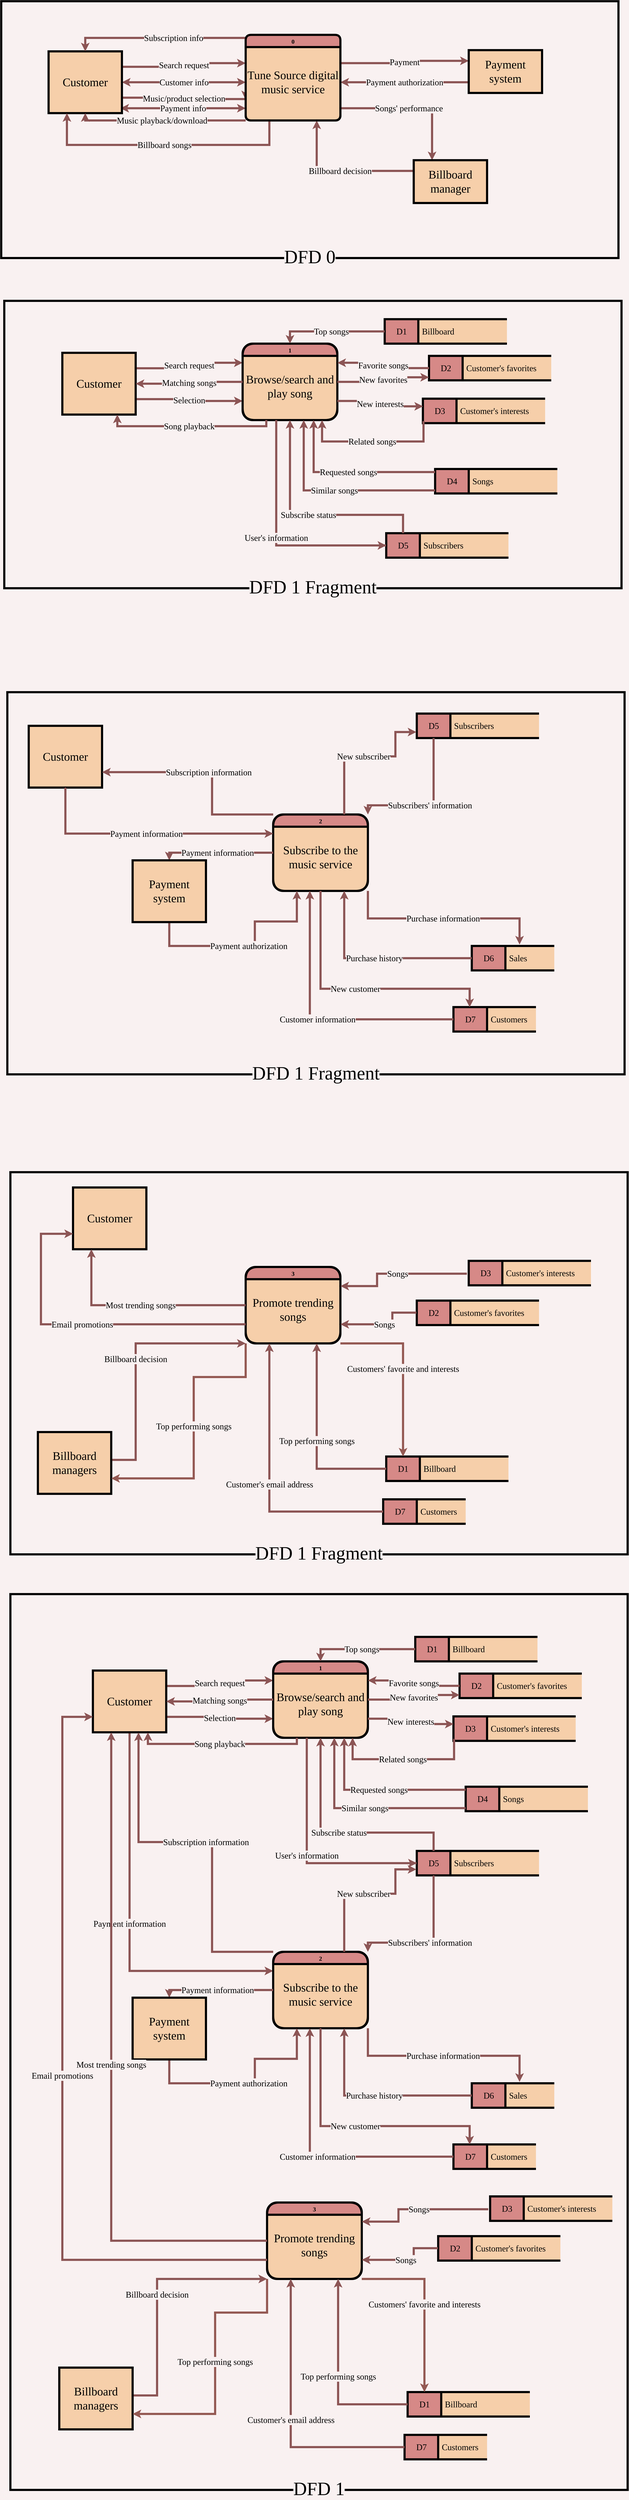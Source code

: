 <mxfile version="20.0.1" type="github">
  <diagram id="dOKS9UgJ7xeJMAQ9yBs4" name="Page-1">
    <mxGraphModel dx="7136" dy="2756" grid="1" gridSize="10" guides="1" tooltips="1" connect="1" arrows="1" fold="1" page="1" pageScale="1" pageWidth="850" pageHeight="1100" background="#F9F1F1" math="0" shadow="0">
      <root>
        <mxCell id="0" />
        <mxCell id="1" parent="0" />
        <mxCell id="kBRfFhFR6J043FuspMJ5-9" value="DFD 1" style="rounded=0;whiteSpace=wrap;html=1;shadow=0;glass=0;fontFamily=Inria Sans;fontSource=https%3A%2F%2Ffonts.googleapis.com%2Fcss%3Ffamily%3DInria%2BSans;fontSize=61;strokeWidth=7;fillColor=none;verticalAlign=bottom;spacingTop=13;spacingBottom=-35;labelBackgroundColor=#F9F1F1;" parent="1" vertex="1">
          <mxGeometry x="-1210" y="5390" width="2020" height="2930" as="geometry" />
        </mxCell>
        <mxCell id="U1UUHdSYpsaotjeb4_By-18" value="DFD 0" style="rounded=0;whiteSpace=wrap;html=1;shadow=0;glass=0;fontFamily=Inria Sans;fontSource=https%3A%2F%2Ffonts.googleapis.com%2Fcss%3Ffamily%3DInria%2BSans;fontSize=61;strokeWidth=7;fillColor=none;verticalAlign=bottom;spacingTop=13;spacingBottom=-35;labelBackgroundColor=#F9F1F1;" parent="1" vertex="1">
          <mxGeometry x="-1240" y="180" width="2020" height="840" as="geometry" />
        </mxCell>
        <mxCell id="U1UUHdSYpsaotjeb4_By-6" value="Search request" style="edgeStyle=orthogonalEdgeStyle;rounded=0;orthogonalLoop=1;jettySize=auto;html=1;exitX=1;exitY=0.25;exitDx=0;exitDy=0;entryX=0;entryY=0.25;entryDx=0;entryDy=0;fontFamily=Inria Sans;fontSource=https%3A%2F%2Ffonts.googleapis.com%2Fcss%3Ffamily%3DInria%2BSans;fontSize=28;fillColor=#ffe6cc;strokeColor=#8C5555;labelBackgroundColor=#F9F1F1;strokeWidth=7;" parent="1" source="U1UUHdSYpsaotjeb4_By-1" target="U1UUHdSYpsaotjeb4_By-2" edge="1">
          <mxGeometry relative="1" as="geometry" />
        </mxCell>
        <mxCell id="U1UUHdSYpsaotjeb4_By-7" value="Music/product selection" style="edgeStyle=orthogonalEdgeStyle;rounded=0;orthogonalLoop=1;jettySize=auto;html=1;exitX=1;exitY=0.75;exitDx=0;exitDy=0;entryX=-0.003;entryY=0.724;entryDx=0;entryDy=0;labelBackgroundColor=#F9F1F1;fontFamily=Inria Sans;fontSource=https%3A%2F%2Ffonts.googleapis.com%2Fcss%3Ffamily%3DInria%2BSans;fontSize=28;strokeColor=#8C5555;strokeWidth=7;entryPerimeter=0;" parent="1" source="U1UUHdSYpsaotjeb4_By-1" target="U1UUHdSYpsaotjeb4_By-2" edge="1">
          <mxGeometry relative="1" as="geometry">
            <Array as="points">
              <mxPoint x="-642" y="496" />
              <mxPoint x="-642" y="500" />
            </Array>
          </mxGeometry>
        </mxCell>
        <mxCell id="U1UUHdSYpsaotjeb4_By-8" value="Customer info" style="edgeStyle=orthogonalEdgeStyle;rounded=0;orthogonalLoop=1;jettySize=auto;html=1;entryX=0;entryY=0.5;entryDx=0;entryDy=0;labelBackgroundColor=#F9F1F1;fontFamily=Inria Sans;fontSource=https%3A%2F%2Ffonts.googleapis.com%2Fcss%3Ffamily%3DInria%2BSans;fontSize=28;strokeColor=#8C5555;startArrow=classic;startFill=1;strokeWidth=7;" parent="1" source="U1UUHdSYpsaotjeb4_By-1" target="U1UUHdSYpsaotjeb4_By-2" edge="1">
          <mxGeometry relative="1" as="geometry" />
        </mxCell>
        <mxCell id="U1UUHdSYpsaotjeb4_By-9" value="Payment info" style="edgeStyle=orthogonalEdgeStyle;rounded=0;orthogonalLoop=1;jettySize=auto;html=1;entryX=0;entryY=0.84;entryDx=0;entryDy=0;entryPerimeter=0;labelBackgroundColor=#F9F1F1;fontFamily=Inria Sans;fontSource=https%3A%2F%2Ffonts.googleapis.com%2Fcss%3Ffamily%3DInria%2BSans;fontSize=28;strokeColor=#8C5555;startArrow=classic;startFill=1;strokeWidth=7;" parent="1" target="U1UUHdSYpsaotjeb4_By-2" edge="1">
          <mxGeometry relative="1" as="geometry">
            <mxPoint x="-850" y="530" as="sourcePoint" />
            <Array as="points">
              <mxPoint x="-450" y="530" />
              <mxPoint x="-450" y="530" />
            </Array>
          </mxGeometry>
        </mxCell>
        <mxCell id="U1UUHdSYpsaotjeb4_By-1" value="Customer" style="rounded=0;whiteSpace=wrap;html=1;strokeWidth=7;fontFamily=Inria Sans;fontSource=https%3A%2F%2Ffonts.googleapis.com%2Fcss%3Ffamily%3DInria%2BSans;fontSize=38;fillColor=#F6CFAA;shadow=0;glass=0;" parent="1" vertex="1">
          <mxGeometry x="-1085" y="344" width="240" height="202" as="geometry" />
        </mxCell>
        <mxCell id="U1UUHdSYpsaotjeb4_By-10" value="Music playback/download" style="edgeStyle=orthogonalEdgeStyle;rounded=0;orthogonalLoop=1;jettySize=auto;html=1;exitX=0;exitY=1;exitDx=0;exitDy=0;entryX=0.5;entryY=1;entryDx=0;entryDy=0;labelBackgroundColor=#F9F1F1;fontFamily=Inria Sans;fontSource=https%3A%2F%2Ffonts.googleapis.com%2Fcss%3Ffamily%3DInria%2BSans;fontSize=28;startArrow=none;startFill=0;strokeColor=#8C5555;labelBorderColor=none;strokeWidth=7;" parent="1" source="U1UUHdSYpsaotjeb4_By-2" target="U1UUHdSYpsaotjeb4_By-1" edge="1">
          <mxGeometry relative="1" as="geometry">
            <Array as="points">
              <mxPoint x="-965" y="570" />
            </Array>
          </mxGeometry>
        </mxCell>
        <mxCell id="U1UUHdSYpsaotjeb4_By-11" value="Billboard songs" style="edgeStyle=orthogonalEdgeStyle;rounded=0;orthogonalLoop=1;jettySize=auto;html=1;exitX=0.25;exitY=1;exitDx=0;exitDy=0;entryX=0.25;entryY=1;entryDx=0;entryDy=0;labelBackgroundColor=#F9F1F1;labelBorderColor=none;fontFamily=Inria Sans;fontSource=https%3A%2F%2Ffonts.googleapis.com%2Fcss%3Ffamily%3DInria%2BSans;fontSize=28;startArrow=none;startFill=0;strokeColor=#8C5555;strokeWidth=7;" parent="1" source="U1UUHdSYpsaotjeb4_By-2" target="U1UUHdSYpsaotjeb4_By-1" edge="1">
          <mxGeometry relative="1" as="geometry">
            <Array as="points">
              <mxPoint x="-362" y="650" />
              <mxPoint x="-1025" y="650" />
            </Array>
          </mxGeometry>
        </mxCell>
        <mxCell id="U1UUHdSYpsaotjeb4_By-12" value="Subscription info" style="edgeStyle=orthogonalEdgeStyle;rounded=0;orthogonalLoop=1;jettySize=auto;html=1;exitX=0.25;exitY=0;exitDx=0;exitDy=0;entryX=0.5;entryY=0;entryDx=0;entryDy=0;labelBackgroundColor=#F9F1F1;labelBorderColor=none;fontFamily=Inria Sans;fontSource=https%3A%2F%2Ffonts.googleapis.com%2Fcss%3Ffamily%3DInria%2BSans;fontSize=28;startArrow=none;startFill=0;strokeColor=#8C5555;strokeWidth=7;" parent="1" source="U1UUHdSYpsaotjeb4_By-2" target="U1UUHdSYpsaotjeb4_By-1" edge="1">
          <mxGeometry relative="1" as="geometry" />
        </mxCell>
        <mxCell id="U1UUHdSYpsaotjeb4_By-13" value="Payment" style="edgeStyle=orthogonalEdgeStyle;rounded=0;orthogonalLoop=1;jettySize=auto;html=1;exitX=1;exitY=0.25;exitDx=0;exitDy=0;entryX=0;entryY=0.25;entryDx=0;entryDy=0;labelBackgroundColor=#F9F1F1;labelBorderColor=none;fontFamily=Inria Sans;fontSource=https%3A%2F%2Ffonts.googleapis.com%2Fcss%3Ffamily%3DInria%2BSans;fontSize=28;startArrow=none;startFill=0;strokeColor=#8C5555;strokeWidth=7;" parent="1" source="U1UUHdSYpsaotjeb4_By-2" target="U1UUHdSYpsaotjeb4_By-3" edge="1">
          <mxGeometry relative="1" as="geometry" />
        </mxCell>
        <mxCell id="U1UUHdSYpsaotjeb4_By-16" value="Songs&#39; performance" style="edgeStyle=orthogonalEdgeStyle;rounded=0;orthogonalLoop=1;jettySize=auto;html=1;exitX=1;exitY=0.75;exitDx=0;exitDy=0;entryX=0.25;entryY=0;entryDx=0;entryDy=0;labelBackgroundColor=#F9F1F1;labelBorderColor=none;fontFamily=Inria Sans;fontSource=https%3A%2F%2Ffonts.googleapis.com%2Fcss%3Ffamily%3DInria%2BSans;fontSize=28;startArrow=none;startFill=0;strokeColor=#8C5555;strokeWidth=7;" parent="1" source="U1UUHdSYpsaotjeb4_By-2" target="U1UUHdSYpsaotjeb4_By-4" edge="1">
          <mxGeometry relative="1" as="geometry">
            <Array as="points">
              <mxPoint x="-130" y="530" />
              <mxPoint x="170" y="530" />
            </Array>
          </mxGeometry>
        </mxCell>
        <mxCell id="U1UUHdSYpsaotjeb4_By-14" value="Payment authorization" style="edgeStyle=orthogonalEdgeStyle;rounded=0;orthogonalLoop=1;jettySize=auto;html=1;exitX=0;exitY=0.75;exitDx=0;exitDy=0;entryX=1;entryY=0.5;entryDx=0;entryDy=0;labelBackgroundColor=#F9F1F1;labelBorderColor=none;fontFamily=Inria Sans;fontSource=https%3A%2F%2Ffonts.googleapis.com%2Fcss%3Ffamily%3DInria%2BSans;fontSize=28;startArrow=none;startFill=0;strokeColor=#8C5555;strokeWidth=7;" parent="1" source="U1UUHdSYpsaotjeb4_By-3" target="U1UUHdSYpsaotjeb4_By-2" edge="1">
          <mxGeometry relative="1" as="geometry" />
        </mxCell>
        <mxCell id="U1UUHdSYpsaotjeb4_By-3" value="Payment system" style="rounded=0;whiteSpace=wrap;html=1;strokeWidth=7;fontFamily=Inria Sans;fontSource=https%3A%2F%2Ffonts.googleapis.com%2Fcss%3Ffamily%3DInria%2BSans;fontSize=38;fillColor=#F6CFAA;" parent="1" vertex="1">
          <mxGeometry x="290" y="340" width="240" height="140" as="geometry" />
        </mxCell>
        <mxCell id="U1UUHdSYpsaotjeb4_By-15" value="Billboard decision" style="edgeStyle=orthogonalEdgeStyle;rounded=0;orthogonalLoop=1;jettySize=auto;html=1;exitX=0;exitY=0.25;exitDx=0;exitDy=0;entryX=0.75;entryY=1;entryDx=0;entryDy=0;labelBackgroundColor=#F9F1F1;labelBorderColor=none;fontFamily=Inria Sans;fontSource=https%3A%2F%2Ffonts.googleapis.com%2Fcss%3Ffamily%3DInria%2BSans;fontSize=28;startArrow=none;startFill=0;strokeColor=#8C5555;strokeWidth=7;" parent="1" source="U1UUHdSYpsaotjeb4_By-4" target="U1UUHdSYpsaotjeb4_By-2" edge="1">
          <mxGeometry relative="1" as="geometry" />
        </mxCell>
        <mxCell id="U1UUHdSYpsaotjeb4_By-4" value="Billboard manager" style="rounded=0;whiteSpace=wrap;html=1;strokeWidth=7;fontFamily=Inria Sans;fontSource=https%3A%2F%2Ffonts.googleapis.com%2Fcss%3Ffamily%3DInria%2BSans;fontSize=38;fillColor=#F6CFAA;" parent="1" vertex="1">
          <mxGeometry x="110" y="700" width="240" height="140" as="geometry" />
        </mxCell>
        <mxCell id="U1UUHdSYpsaotjeb4_By-28" value="Search request" style="edgeStyle=orthogonalEdgeStyle;rounded=0;orthogonalLoop=1;jettySize=auto;html=1;exitX=1;exitY=0.25;exitDx=0;exitDy=0;entryX=0;entryY=0.25;entryDx=0;entryDy=0;labelBackgroundColor=#F9F1F1;labelBorderColor=none;fontFamily=Inria Sans;fontSource=https%3A%2F%2Ffonts.googleapis.com%2Fcss%3Ffamily%3DInria%2BSans;fontSize=28;startArrow=none;startFill=0;strokeColor=#8C5555;strokeWidth=7;" parent="1" source="U1UUHdSYpsaotjeb4_By-17" target="U1UUHdSYpsaotjeb4_By-27" edge="1">
          <mxGeometry x="0.002" relative="1" as="geometry">
            <mxPoint as="offset" />
          </mxGeometry>
        </mxCell>
        <mxCell id="U1UUHdSYpsaotjeb4_By-30" value="Selection" style="edgeStyle=orthogonalEdgeStyle;rounded=0;orthogonalLoop=1;jettySize=auto;html=1;exitX=1;exitY=0.75;exitDx=0;exitDy=0;entryX=0;entryY=0.75;entryDx=0;entryDy=0;labelBackgroundColor=#F9F1F1;labelBorderColor=none;fontFamily=Inria Sans;fontSource=https%3A%2F%2Ffonts.googleapis.com%2Fcss%3Ffamily%3DInria%2BSans;fontSize=28;startArrow=none;startFill=0;strokeColor=#8C5555;strokeWidth=7;" parent="1" source="U1UUHdSYpsaotjeb4_By-17" target="U1UUHdSYpsaotjeb4_By-27" edge="1">
          <mxGeometry relative="1" as="geometry" />
        </mxCell>
        <mxCell id="kBRfFhFR6J043FuspMJ5-10" value="Payment information" style="edgeStyle=orthogonalEdgeStyle;rounded=0;orthogonalLoop=1;jettySize=auto;html=1;exitX=0.5;exitY=1;exitDx=0;exitDy=0;entryX=0;entryY=0.25;entryDx=0;entryDy=0;labelBackgroundColor=#F9F1F1;fontFamily=Inria Sans;fontSource=https%3A%2F%2Ffonts.googleapis.com%2Fcss%3Ffamily%3DInria%2BSans;fontSize=28;startArrow=none;startFill=0;endArrow=classic;endFill=1;strokeColor=#8C5555;strokeWidth=7;" parent="1" source="U1UUHdSYpsaotjeb4_By-17" target="kBRfFhFR6J043FuspMJ5-8" edge="1">
          <mxGeometry relative="1" as="geometry" />
        </mxCell>
        <mxCell id="U1UUHdSYpsaotjeb4_By-17" value="Customer" style="rounded=0;whiteSpace=wrap;html=1;strokeWidth=7;fontFamily=Inria Sans;fontSource=https%3A%2F%2Ffonts.googleapis.com%2Fcss%3Ffamily%3DInria%2BSans;fontSize=38;fillColor=#F6CFAA;shadow=0;glass=0;" parent="1" vertex="1">
          <mxGeometry x="-940" y="5640" width="240" height="202" as="geometry" />
        </mxCell>
        <mxCell id="U1UUHdSYpsaotjeb4_By-23" value="" style="group;strokeWidth=7;" parent="1" vertex="1" connectable="0">
          <mxGeometry x="-440" y="280" width="310" height="290" as="geometry" />
        </mxCell>
        <mxCell id="U1UUHdSYpsaotjeb4_By-2" value="&lt;font face=&quot;Inria Sans&quot;&gt;Tune Source digital music service&lt;/font&gt;" style="rounded=1;whiteSpace=wrap;html=1;fontSize=38;strokeWidth=7;fillColor=#F6CFAA;container=0;arcSize=6;" parent="U1UUHdSYpsaotjeb4_By-23" vertex="1">
          <mxGeometry y="40" width="310" height="250" as="geometry">
            <mxRectangle x="-440" y="320" width="570" height="50" as="alternateBounds" />
          </mxGeometry>
        </mxCell>
        <mxCell id="U1UUHdSYpsaotjeb4_By-22" value="0" style="swimlane;rounded=1;shadow=0;glass=0;labelBackgroundColor=none;fontFamily=Inria Sans;fontSource=https%3A%2F%2Ffonts.googleapis.com%2Fcss%3Ffamily%3DInria%2BSans;fontSize=20;strokeWidth=7;fillColor=#D68987;startSize=40;labelBorderColor=none;" parent="U1UUHdSYpsaotjeb4_By-23" vertex="1">
          <mxGeometry y="10" width="310" height="280" as="geometry" />
        </mxCell>
        <mxCell id="U1UUHdSYpsaotjeb4_By-25" value="" style="group;fontSize=13;strokeWidth=7;" parent="1" vertex="1" connectable="0">
          <mxGeometry x="-350" y="5570" width="310" height="290" as="geometry" />
        </mxCell>
        <mxCell id="U1UUHdSYpsaotjeb4_By-26" value="&lt;font face=&quot;Inria Sans&quot;&gt;Browse/search and play song&lt;/font&gt;" style="rounded=1;whiteSpace=wrap;html=1;fontSize=38;strokeWidth=7;fillColor=#F6CFAA;container=0;arcSize=13;spacingTop=30;" parent="U1UUHdSYpsaotjeb4_By-25" vertex="1">
          <mxGeometry y="40" width="310" height="250" as="geometry">
            <mxRectangle x="-440" y="320" width="570" height="50" as="alternateBounds" />
          </mxGeometry>
        </mxCell>
        <mxCell id="U1UUHdSYpsaotjeb4_By-27" value="1" style="swimlane;rounded=1;shadow=0;glass=0;labelBackgroundColor=none;fontFamily=Inria Sans;fontSource=https%3A%2F%2Ffonts.googleapis.com%2Fcss%3Ffamily%3DInria%2BSans;fontSize=20;strokeWidth=7;fillColor=#D68987;startSize=40;labelBorderColor=none;arcSize=35;" parent="U1UUHdSYpsaotjeb4_By-25" vertex="1">
          <mxGeometry y="40" width="310" height="250" as="geometry" />
        </mxCell>
        <mxCell id="U1UUHdSYpsaotjeb4_By-29" value="Matching songs" style="edgeStyle=orthogonalEdgeStyle;rounded=0;orthogonalLoop=1;jettySize=auto;html=1;exitX=0;exitY=0.5;exitDx=0;exitDy=0;entryX=1;entryY=0.5;entryDx=0;entryDy=0;labelBackgroundColor=#F9F1F1;labelBorderColor=none;fontFamily=Inria Sans;fontSource=https%3A%2F%2Ffonts.googleapis.com%2Fcss%3Ffamily%3DInria%2BSans;fontSize=28;startArrow=none;startFill=0;strokeColor=#8C5555;strokeWidth=7;" parent="1" source="U1UUHdSYpsaotjeb4_By-27" target="U1UUHdSYpsaotjeb4_By-17" edge="1">
          <mxGeometry relative="1" as="geometry" />
        </mxCell>
        <mxCell id="U1UUHdSYpsaotjeb4_By-31" value="Song playback" style="edgeStyle=orthogonalEdgeStyle;rounded=0;orthogonalLoop=1;jettySize=auto;html=1;exitX=0.25;exitY=1;exitDx=0;exitDy=0;entryX=0.75;entryY=1;entryDx=0;entryDy=0;labelBackgroundColor=#F9F1F1;labelBorderColor=none;fontFamily=Inria Sans;fontSource=https%3A%2F%2Ffonts.googleapis.com%2Fcss%3Ffamily%3DInria%2BSans;fontSize=28;startArrow=none;startFill=0;strokeColor=#8C5555;strokeWidth=7;" parent="1" source="U1UUHdSYpsaotjeb4_By-27" target="U1UUHdSYpsaotjeb4_By-17" edge="1">
          <mxGeometry relative="1" as="geometry" />
        </mxCell>
        <mxCell id="U1UUHdSYpsaotjeb4_By-43" value="" style="group;strokeWidth=7;" parent="1" vertex="1" connectable="0">
          <mxGeometry x="115" y="5530" width="400" height="80" as="geometry" />
        </mxCell>
        <mxCell id="U1UUHdSYpsaotjeb4_By-41" value="Billboard" style="verticalLabelPosition=middle;verticalAlign=middle;html=1;shape=mxgraph.basic.rect;fillColor2=none;strokeWidth=7;size=13.18;indent=0;rounded=1;shadow=0;glass=0;labelBackgroundColor=none;labelBorderColor=none;fontFamily=Inria Sans;fontSource=https%3A%2F%2Ffonts.googleapis.com%2Fcss%3Ffamily%3DInria%2BSans;fontSize=28;fillColor=#F6CFAA;right=0;labelPosition=center;align=left;spacingLeft=120;" parent="U1UUHdSYpsaotjeb4_By-43" vertex="1">
          <mxGeometry width="400" height="80" as="geometry" />
        </mxCell>
        <mxCell id="U1UUHdSYpsaotjeb4_By-42" value="D1" style="verticalLabelPosition=middle;verticalAlign=middle;html=1;shape=mxgraph.basic.rect;fillColor2=none;strokeWidth=7;size=13.18;indent=0;rounded=1;shadow=0;glass=0;labelBackgroundColor=none;labelBorderColor=none;fontFamily=Inria Sans;fontSource=https%3A%2F%2Ffonts.googleapis.com%2Fcss%3Ffamily%3DInria%2BSans;fontSize=28;fillColor=#D68987;right=1;labelPosition=center;align=center;" parent="U1UUHdSYpsaotjeb4_By-43" vertex="1">
          <mxGeometry width="110" height="80" as="geometry" />
        </mxCell>
        <mxCell id="U1UUHdSYpsaotjeb4_By-44" value="Top songs" style="edgeStyle=orthogonalEdgeStyle;rounded=0;orthogonalLoop=1;jettySize=auto;html=1;entryX=0.5;entryY=0;entryDx=0;entryDy=0;labelBackgroundColor=#F9F1F1;labelBorderColor=none;fontFamily=Inria Sans;fontSource=https%3A%2F%2Ffonts.googleapis.com%2Fcss%3Ffamily%3DInria%2BSans;fontSize=28;startArrow=none;startFill=0;strokeColor=#8C5555;strokeWidth=7;" parent="1" source="U1UUHdSYpsaotjeb4_By-42" target="U1UUHdSYpsaotjeb4_By-27" edge="1">
          <mxGeometry relative="1" as="geometry" />
        </mxCell>
        <mxCell id="U1UUHdSYpsaotjeb4_By-45" value="F" style="group;strokeWidth=7;" parent="1" vertex="1" connectable="0">
          <mxGeometry x="260" y="5650" width="400" height="80" as="geometry" />
        </mxCell>
        <mxCell id="U1UUHdSYpsaotjeb4_By-46" value="Customer&#39;s favorites" style="verticalLabelPosition=middle;verticalAlign=middle;html=1;shape=mxgraph.basic.rect;fillColor2=none;strokeWidth=7;size=13.18;indent=0;rounded=1;shadow=0;glass=0;labelBackgroundColor=none;labelBorderColor=none;fontFamily=Inria Sans;fontSource=https%3A%2F%2Ffonts.googleapis.com%2Fcss%3Ffamily%3DInria%2BSans;fontSize=28;fillColor=#F6CFAA;right=0;labelPosition=center;align=left;spacingLeft=120;" parent="U1UUHdSYpsaotjeb4_By-45" vertex="1">
          <mxGeometry width="400" height="80" as="geometry" />
        </mxCell>
        <mxCell id="U1UUHdSYpsaotjeb4_By-47" value="D2" style="verticalLabelPosition=middle;verticalAlign=middle;html=1;shape=mxgraph.basic.rect;fillColor2=none;strokeWidth=7;size=13.18;indent=0;rounded=1;shadow=0;glass=0;labelBackgroundColor=none;labelBorderColor=none;fontFamily=Inria Sans;fontSource=https%3A%2F%2Ffonts.googleapis.com%2Fcss%3Ffamily%3DInria%2BSans;fontSize=28;fillColor=#D68987;right=1;labelPosition=center;align=center;" parent="U1UUHdSYpsaotjeb4_By-45" vertex="1">
          <mxGeometry width="110" height="80" as="geometry" />
        </mxCell>
        <mxCell id="U1UUHdSYpsaotjeb4_By-48" value="Favorite songs" style="edgeStyle=orthogonalEdgeStyle;rounded=0;orthogonalLoop=1;jettySize=auto;html=1;entryX=1;entryY=0.25;entryDx=0;entryDy=0;labelBackgroundColor=#F9F1F1;labelBorderColor=none;fontFamily=Inria Sans;fontSource=https%3A%2F%2Ffonts.googleapis.com%2Fcss%3Ffamily%3DInria%2BSans;fontSize=28;startArrow=none;startFill=0;strokeColor=#8C5555;strokeWidth=7;" parent="1" source="U1UUHdSYpsaotjeb4_By-47" target="U1UUHdSYpsaotjeb4_By-27" edge="1">
          <mxGeometry relative="1" as="geometry" />
        </mxCell>
        <mxCell id="U1UUHdSYpsaotjeb4_By-49" value="New favorites" style="edgeStyle=orthogonalEdgeStyle;rounded=0;orthogonalLoop=1;jettySize=auto;html=1;exitX=1;exitY=0.5;exitDx=0;exitDy=0;entryX=0;entryY=0.875;entryDx=0;entryDy=0;entryPerimeter=0;labelBackgroundColor=#F9F1F1;labelBorderColor=none;fontFamily=Inria Sans;fontSource=https%3A%2F%2Ffonts.googleapis.com%2Fcss%3Ffamily%3DInria%2BSans;fontSize=28;startArrow=none;startFill=0;strokeColor=#8C5555;strokeWidth=7;" parent="1" source="U1UUHdSYpsaotjeb4_By-27" target="U1UUHdSYpsaotjeb4_By-47" edge="1">
          <mxGeometry relative="1" as="geometry" />
        </mxCell>
        <mxCell id="U1UUHdSYpsaotjeb4_By-50" value="F" style="group;strokeWidth=7;" parent="1" vertex="1" connectable="0">
          <mxGeometry x="240" y="5790" width="400" height="80" as="geometry" />
        </mxCell>
        <mxCell id="U1UUHdSYpsaotjeb4_By-51" value="Customer&#39;s interests" style="verticalLabelPosition=middle;verticalAlign=middle;html=1;shape=mxgraph.basic.rect;fillColor2=none;strokeWidth=7;size=13.18;indent=0;rounded=1;shadow=0;glass=0;labelBackgroundColor=none;labelBorderColor=none;fontFamily=Inria Sans;fontSource=https%3A%2F%2Ffonts.googleapis.com%2Fcss%3Ffamily%3DInria%2BSans;fontSize=28;fillColor=#F6CFAA;right=0;labelPosition=center;align=left;spacingLeft=120;" parent="U1UUHdSYpsaotjeb4_By-50" vertex="1">
          <mxGeometry width="400" height="80" as="geometry" />
        </mxCell>
        <mxCell id="U1UUHdSYpsaotjeb4_By-52" value="D3" style="verticalLabelPosition=middle;verticalAlign=middle;html=1;shape=mxgraph.basic.rect;fillColor2=none;strokeWidth=7;size=13.18;indent=0;rounded=1;shadow=0;glass=0;labelBackgroundColor=none;labelBorderColor=none;fontFamily=Inria Sans;fontSource=https%3A%2F%2Ffonts.googleapis.com%2Fcss%3Ffamily%3DInria%2BSans;fontSize=28;fillColor=#D68987;right=1;labelPosition=center;align=center;" parent="U1UUHdSYpsaotjeb4_By-50" vertex="1">
          <mxGeometry width="110" height="80" as="geometry" />
        </mxCell>
        <mxCell id="U1UUHdSYpsaotjeb4_By-54" value="New interests" style="edgeStyle=orthogonalEdgeStyle;rounded=0;orthogonalLoop=1;jettySize=auto;html=1;exitX=1;exitY=0.75;exitDx=0;exitDy=0;entryX=0.004;entryY=0.313;entryDx=0;entryDy=0;entryPerimeter=0;labelBackgroundColor=#F9F1F1;labelBorderColor=none;fontFamily=Inria Sans;fontSource=https%3A%2F%2Ffonts.googleapis.com%2Fcss%3Ffamily%3DInria%2BSans;fontSize=28;startArrow=none;startFill=0;strokeColor=#8C5555;strokeWidth=7;" parent="1" source="U1UUHdSYpsaotjeb4_By-27" target="U1UUHdSYpsaotjeb4_By-52" edge="1">
          <mxGeometry relative="1" as="geometry" />
        </mxCell>
        <mxCell id="U1UUHdSYpsaotjeb4_By-55" value="Related songs" style="edgeStyle=orthogonalEdgeStyle;rounded=0;orthogonalLoop=1;jettySize=auto;html=1;labelBackgroundColor=#F9F1F1;labelBorderColor=none;fontFamily=Inria Sans;fontSource=https%3A%2F%2Ffonts.googleapis.com%2Fcss%3Ffamily%3DInria%2BSans;fontSize=28;startArrow=none;startFill=0;strokeColor=#8C5555;strokeWidth=7;exitX=0.018;exitY=0.918;exitDx=0;exitDy=0;exitPerimeter=0;" parent="1" source="U1UUHdSYpsaotjeb4_By-52" target="U1UUHdSYpsaotjeb4_By-26" edge="1">
          <mxGeometry relative="1" as="geometry">
            <Array as="points">
              <mxPoint x="242" y="5930" />
              <mxPoint x="-90" y="5930" />
            </Array>
          </mxGeometry>
        </mxCell>
        <mxCell id="U1UUHdSYpsaotjeb4_By-56" value="F" style="group;strokeWidth=7;" parent="1" vertex="1" connectable="0">
          <mxGeometry x="280" y="6020" width="400" height="80" as="geometry" />
        </mxCell>
        <mxCell id="U1UUHdSYpsaotjeb4_By-57" value="Songs" style="verticalLabelPosition=middle;verticalAlign=middle;html=1;shape=mxgraph.basic.rect;fillColor2=none;strokeWidth=7;size=13.18;indent=0;rounded=1;shadow=0;glass=0;labelBackgroundColor=none;labelBorderColor=none;fontFamily=Inria Sans;fontSource=https%3A%2F%2Ffonts.googleapis.com%2Fcss%3Ffamily%3DInria%2BSans;fontSize=28;fillColor=#F6CFAA;right=0;labelPosition=center;align=left;spacingLeft=120;" parent="U1UUHdSYpsaotjeb4_By-56" vertex="1">
          <mxGeometry width="400" height="80" as="geometry" />
        </mxCell>
        <mxCell id="U1UUHdSYpsaotjeb4_By-58" value="D4" style="verticalLabelPosition=middle;verticalAlign=middle;html=1;shape=mxgraph.basic.rect;fillColor2=none;strokeWidth=7;size=13.18;indent=0;rounded=1;shadow=0;glass=0;labelBackgroundColor=none;labelBorderColor=none;fontFamily=Inria Sans;fontSource=https%3A%2F%2Ffonts.googleapis.com%2Fcss%3Ffamily%3DInria%2BSans;fontSize=28;fillColor=#D68987;right=1;labelPosition=center;align=center;" parent="U1UUHdSYpsaotjeb4_By-56" vertex="1">
          <mxGeometry width="110" height="80" as="geometry" />
        </mxCell>
        <mxCell id="U1UUHdSYpsaotjeb4_By-59" value="Requested songs" style="edgeStyle=orthogonalEdgeStyle;rounded=0;orthogonalLoop=1;jettySize=auto;html=1;entryX=0.75;entryY=1;entryDx=0;entryDy=0;labelBackgroundColor=#F9F1F1;labelBorderColor=none;fontFamily=Inria Sans;fontSource=https%3A%2F%2Ffonts.googleapis.com%2Fcss%3Ffamily%3DInria%2BSans;fontSize=28;startArrow=none;startFill=0;strokeColor=#8C5555;strokeWidth=7;" parent="1" source="U1UUHdSYpsaotjeb4_By-58" target="U1UUHdSYpsaotjeb4_By-27" edge="1">
          <mxGeometry relative="1" as="geometry">
            <Array as="points">
              <mxPoint x="-117" y="6030" />
            </Array>
          </mxGeometry>
        </mxCell>
        <mxCell id="U1UUHdSYpsaotjeb4_By-60" value="Similar songs" style="edgeStyle=orthogonalEdgeStyle;rounded=0;orthogonalLoop=1;jettySize=auto;html=1;labelBackgroundColor=#F9F1F1;labelBorderColor=none;fontFamily=Inria Sans;fontSource=https%3A%2F%2Ffonts.googleapis.com%2Fcss%3Ffamily%3DInria%2BSans;fontSize=28;startArrow=none;startFill=0;strokeColor=#8C5555;strokeWidth=7;" parent="1" source="U1UUHdSYpsaotjeb4_By-58" edge="1">
          <mxGeometry relative="1" as="geometry">
            <Array as="points">
              <mxPoint x="-150" y="6090" />
              <mxPoint x="-150" y="5860" />
            </Array>
            <mxPoint x="-150" y="5860" as="targetPoint" />
          </mxGeometry>
        </mxCell>
        <mxCell id="kBRfFhFR6J043FuspMJ5-1" value="F" style="group;strokeWidth=7;" parent="1" vertex="1" connectable="0">
          <mxGeometry x="120" y="6230" width="400" height="80" as="geometry" />
        </mxCell>
        <mxCell id="kBRfFhFR6J043FuspMJ5-2" value="Subscribers" style="verticalLabelPosition=middle;verticalAlign=middle;html=1;shape=mxgraph.basic.rect;fillColor2=none;strokeWidth=7;size=13.18;indent=0;rounded=1;shadow=0;glass=0;labelBackgroundColor=none;labelBorderColor=none;fontFamily=Inria Sans;fontSource=https%3A%2F%2Ffonts.googleapis.com%2Fcss%3Ffamily%3DInria%2BSans;fontSize=28;fillColor=#F6CFAA;right=0;labelPosition=center;align=left;spacingLeft=120;" parent="kBRfFhFR6J043FuspMJ5-1" vertex="1">
          <mxGeometry width="400" height="80" as="geometry" />
        </mxCell>
        <mxCell id="kBRfFhFR6J043FuspMJ5-3" value="D5" style="verticalLabelPosition=middle;verticalAlign=middle;html=1;shape=mxgraph.basic.rect;fillColor2=none;strokeWidth=7;size=13.18;indent=0;rounded=1;shadow=0;glass=0;labelBackgroundColor=none;labelBorderColor=none;fontFamily=Inria Sans;fontSource=https%3A%2F%2Ffonts.googleapis.com%2Fcss%3Ffamily%3DInria%2BSans;fontSize=28;fillColor=#D68987;right=1;labelPosition=center;align=center;" parent="kBRfFhFR6J043FuspMJ5-1" vertex="1">
          <mxGeometry width="110" height="80" as="geometry" />
        </mxCell>
        <mxCell id="kBRfFhFR6J043FuspMJ5-4" value="Subscribe status" style="edgeStyle=orthogonalEdgeStyle;rounded=0;orthogonalLoop=1;jettySize=auto;html=1;strokeWidth=7;strokeColor=#8C5555;fontSize=28;fontFamily=Inria Sans;fontSource=https%3A%2F%2Ffonts.googleapis.com%2Fcss%3Ffamily%3DInria%2BSans;labelBackgroundColor=#F9F1F1;entryX=0.5;entryY=1;entryDx=0;entryDy=0;" parent="1" source="kBRfFhFR6J043FuspMJ5-3" target="U1UUHdSYpsaotjeb4_By-27" edge="1">
          <mxGeometry relative="1" as="geometry">
            <mxPoint x="-220" y="5860" as="targetPoint" />
            <Array as="points">
              <mxPoint x="175" y="6170" />
              <mxPoint x="-195" y="6170" />
            </Array>
          </mxGeometry>
        </mxCell>
        <mxCell id="kBRfFhFR6J043FuspMJ5-5" value="User&#39;s information" style="edgeStyle=orthogonalEdgeStyle;rounded=0;orthogonalLoop=1;jettySize=auto;html=1;labelBackgroundColor=#F9F1F1;fontFamily=Inria Sans;fontSource=https%3A%2F%2Ffonts.googleapis.com%2Fcss%3Ffamily%3DInria%2BSans;fontSize=28;strokeColor=#8C5555;strokeWidth=7;" parent="1" edge="1">
          <mxGeometry relative="1" as="geometry">
            <mxPoint x="-240" y="5860" as="sourcePoint" />
            <mxPoint x="120" y="6270" as="targetPoint" />
            <Array as="points">
              <mxPoint x="-240" y="6270" />
              <mxPoint x="119" y="6270" />
            </Array>
          </mxGeometry>
        </mxCell>
        <mxCell id="kBRfFhFR6J043FuspMJ5-6" value="" style="group;fontSize=13;strokeWidth=7;" parent="1" vertex="1" connectable="0">
          <mxGeometry x="-350" y="6520" width="310" height="290" as="geometry" />
        </mxCell>
        <mxCell id="kBRfFhFR6J043FuspMJ5-7" value="&lt;font face=&quot;Inria Sans&quot;&gt;Subscribe to the music service&lt;br&gt;&lt;/font&gt;" style="rounded=1;whiteSpace=wrap;html=1;fontSize=38;strokeWidth=7;fillColor=#F6CFAA;container=0;arcSize=13;spacingTop=30;" parent="kBRfFhFR6J043FuspMJ5-6" vertex="1">
          <mxGeometry y="40" width="310" height="250" as="geometry">
            <mxRectangle x="-440" y="320" width="570" height="50" as="alternateBounds" />
          </mxGeometry>
        </mxCell>
        <mxCell id="kBRfFhFR6J043FuspMJ5-8" value="2" style="swimlane;rounded=1;shadow=0;glass=0;labelBackgroundColor=none;fontFamily=Inria Sans;fontSource=https%3A%2F%2Ffonts.googleapis.com%2Fcss%3Ffamily%3DInria%2BSans;fontSize=20;strokeWidth=7;fillColor=#D68987;startSize=40;labelBorderColor=none;arcSize=35;" parent="kBRfFhFR6J043FuspMJ5-6" vertex="1">
          <mxGeometry y="40" width="310" height="250" as="geometry" />
        </mxCell>
        <mxCell id="kBRfFhFR6J043FuspMJ5-11" value="Subscription information" style="edgeStyle=orthogonalEdgeStyle;rounded=0;orthogonalLoop=1;jettySize=auto;html=1;exitX=0;exitY=0;exitDx=0;exitDy=0;entryX=0.622;entryY=1.002;entryDx=0;entryDy=0;labelBackgroundColor=#F9F1F1;fontFamily=Inria Sans;fontSource=https%3A%2F%2Ffonts.googleapis.com%2Fcss%3Ffamily%3DInria%2BSans;fontSize=28;startArrow=none;startFill=0;endArrow=classic;endFill=1;strokeColor=#8C5555;strokeWidth=7;entryPerimeter=0;" parent="1" source="kBRfFhFR6J043FuspMJ5-8" target="U1UUHdSYpsaotjeb4_By-17" edge="1">
          <mxGeometry relative="1" as="geometry">
            <Array as="points">
              <mxPoint x="-550" y="6560" />
              <mxPoint x="-550" y="6201" />
              <mxPoint x="-791" y="6201" />
            </Array>
          </mxGeometry>
        </mxCell>
        <mxCell id="kBRfFhFR6J043FuspMJ5-12" value="New subscriber" style="edgeStyle=orthogonalEdgeStyle;rounded=0;orthogonalLoop=1;jettySize=auto;html=1;exitX=0.75;exitY=0;exitDx=0;exitDy=0;entryX=-0.013;entryY=0.754;entryDx=0;entryDy=0;entryPerimeter=0;labelBackgroundColor=#F9F1F1;fontFamily=Inria Sans;fontSource=https%3A%2F%2Ffonts.googleapis.com%2Fcss%3Ffamily%3DInria%2BSans;fontSize=28;startArrow=none;startFill=0;endArrow=classic;endFill=1;strokeColor=#8C5555;strokeWidth=7;" parent="1" source="kBRfFhFR6J043FuspMJ5-8" target="kBRfFhFR6J043FuspMJ5-3" edge="1">
          <mxGeometry relative="1" as="geometry">
            <Array as="points">
              <mxPoint x="-118" y="6370" />
              <mxPoint x="50" y="6370" />
              <mxPoint x="50" y="6290" />
            </Array>
          </mxGeometry>
        </mxCell>
        <mxCell id="kBRfFhFR6J043FuspMJ5-13" value="Subscribers&#39; information" style="edgeStyle=orthogonalEdgeStyle;rounded=0;orthogonalLoop=1;jettySize=auto;html=1;labelBackgroundColor=#F9F1F1;fontFamily=Inria Sans;fontSource=https%3A%2F%2Ffonts.googleapis.com%2Fcss%3Ffamily%3DInria%2BSans;fontSize=28;startArrow=none;startFill=0;endArrow=classic;endFill=1;strokeColor=#8C5555;strokeWidth=7;" parent="1" source="kBRfFhFR6J043FuspMJ5-3" edge="1">
          <mxGeometry relative="1" as="geometry">
            <mxPoint x="-40" y="6560" as="targetPoint" />
            <Array as="points">
              <mxPoint x="175" y="6530" />
              <mxPoint x="-40" y="6530" />
            </Array>
          </mxGeometry>
        </mxCell>
        <mxCell id="kBRfFhFR6J043FuspMJ5-17" value="Payment information" style="edgeStyle=orthogonalEdgeStyle;rounded=0;orthogonalLoop=1;jettySize=auto;html=1;exitX=0;exitY=0.5;exitDx=0;exitDy=0;entryX=0.5;entryY=0;entryDx=0;entryDy=0;labelBackgroundColor=#F9F1F1;fontFamily=Inria Sans;fontSource=https%3A%2F%2Ffonts.googleapis.com%2Fcss%3Ffamily%3DInria%2BSans;fontSize=28;startArrow=none;startFill=0;endArrow=classic;endFill=1;strokeColor=#8C5555;strokeWidth=7;" parent="1" source="kBRfFhFR6J043FuspMJ5-8" target="kBRfFhFR6J043FuspMJ5-19" edge="1">
          <mxGeometry relative="1" as="geometry">
            <mxPoint x="350" y="6592" as="targetPoint" />
          </mxGeometry>
        </mxCell>
        <mxCell id="kBRfFhFR6J043FuspMJ5-18" value="Payment authorization" style="edgeStyle=orthogonalEdgeStyle;rounded=0;orthogonalLoop=1;jettySize=auto;html=1;entryX=0.25;entryY=1;entryDx=0;entryDy=0;labelBackgroundColor=#F9F1F1;fontFamily=Inria Sans;fontSource=https%3A%2F%2Ffonts.googleapis.com%2Fcss%3Ffamily%3DInria%2BSans;fontSize=28;startArrow=none;startFill=0;endArrow=classic;endFill=1;strokeColor=#8C5555;strokeWidth=7;exitX=0.5;exitY=1;exitDx=0;exitDy=0;" parent="1" source="kBRfFhFR6J043FuspMJ5-19" target="kBRfFhFR6J043FuspMJ5-8" edge="1">
          <mxGeometry relative="1" as="geometry">
            <mxPoint x="410" y="6650" as="sourcePoint" />
            <Array as="points">
              <mxPoint x="-690" y="6990" />
              <mxPoint x="-410" y="6990" />
              <mxPoint x="-410" y="6910" />
              <mxPoint x="-272" y="6910" />
            </Array>
          </mxGeometry>
        </mxCell>
        <mxCell id="kBRfFhFR6J043FuspMJ5-23" value="Purchase information" style="edgeStyle=orthogonalEdgeStyle;rounded=0;orthogonalLoop=1;jettySize=auto;html=1;exitX=1;exitY=1;exitDx=0;exitDy=0;entryX=0.579;entryY=-0.058;entryDx=0;entryDy=0;entryPerimeter=0;labelBackgroundColor=#F9F1F1;fontFamily=Inria Sans;fontSource=https%3A%2F%2Ffonts.googleapis.com%2Fcss%3Ffamily%3DInria%2BSans;fontSize=28;startArrow=none;startFill=0;endArrow=classic;endFill=1;strokeColor=#8C5555;strokeWidth=7;" parent="1" source="kBRfFhFR6J043FuspMJ5-8" target="kBRfFhFR6J043FuspMJ5-21" edge="1">
          <mxGeometry relative="1" as="geometry" />
        </mxCell>
        <mxCell id="kBRfFhFR6J043FuspMJ5-19" value="Payment system" style="rounded=0;whiteSpace=wrap;html=1;strokeWidth=7;fontFamily=Inria Sans;fontSource=https%3A%2F%2Ffonts.googleapis.com%2Fcss%3Ffamily%3DInria%2BSans;fontSize=38;fillColor=#F6CFAA;shadow=0;glass=0;" parent="1" vertex="1">
          <mxGeometry x="-810" y="6710" width="240" height="202" as="geometry" />
        </mxCell>
        <mxCell id="kBRfFhFR6J043FuspMJ5-20" value="F" style="group;strokeWidth=7;" parent="1" vertex="1" connectable="0">
          <mxGeometry x="300" y="6990" width="400" height="80" as="geometry" />
        </mxCell>
        <mxCell id="kBRfFhFR6J043FuspMJ5-21" value="Sales" style="verticalLabelPosition=middle;verticalAlign=middle;html=1;shape=mxgraph.basic.rect;fillColor2=none;strokeWidth=7;size=13.18;indent=0;rounded=1;shadow=0;glass=0;labelBackgroundColor=none;labelBorderColor=none;fontFamily=Inria Sans;fontSource=https%3A%2F%2Ffonts.googleapis.com%2Fcss%3Ffamily%3DInria%2BSans;fontSize=28;fillColor=#F6CFAA;right=0;labelPosition=center;align=left;spacingLeft=120;" parent="kBRfFhFR6J043FuspMJ5-20" vertex="1">
          <mxGeometry width="270" height="80" as="geometry" />
        </mxCell>
        <mxCell id="kBRfFhFR6J043FuspMJ5-22" value="D6" style="verticalLabelPosition=middle;verticalAlign=middle;html=1;shape=mxgraph.basic.rect;fillColor2=none;strokeWidth=7;size=13.18;indent=0;rounded=1;shadow=0;glass=0;labelBackgroundColor=none;labelBorderColor=none;fontFamily=Inria Sans;fontSource=https%3A%2F%2Ffonts.googleapis.com%2Fcss%3Ffamily%3DInria%2BSans;fontSize=28;fillColor=#D68987;right=1;labelPosition=center;align=center;" parent="kBRfFhFR6J043FuspMJ5-20" vertex="1">
          <mxGeometry width="110" height="80" as="geometry" />
        </mxCell>
        <mxCell id="kBRfFhFR6J043FuspMJ5-25" value="Purchase history" style="edgeStyle=orthogonalEdgeStyle;rounded=0;orthogonalLoop=1;jettySize=auto;html=1;entryX=0.75;entryY=1;entryDx=0;entryDy=0;labelBackgroundColor=#F9F1F1;fontFamily=Inria Sans;fontSource=https%3A%2F%2Ffonts.googleapis.com%2Fcss%3Ffamily%3DInria%2BSans;fontSize=28;startArrow=none;startFill=0;endArrow=classic;endFill=1;strokeColor=#8C5555;strokeWidth=7;" parent="1" source="kBRfFhFR6J043FuspMJ5-22" target="kBRfFhFR6J043FuspMJ5-8" edge="1">
          <mxGeometry relative="1" as="geometry" />
        </mxCell>
        <mxCell id="kBRfFhFR6J043FuspMJ5-26" value="F" style="group;strokeWidth=7;" parent="1" vertex="1" connectable="0">
          <mxGeometry x="240" y="7190" width="400" height="80" as="geometry" />
        </mxCell>
        <mxCell id="kBRfFhFR6J043FuspMJ5-27" value="Customers" style="verticalLabelPosition=middle;verticalAlign=middle;html=1;shape=mxgraph.basic.rect;fillColor2=none;strokeWidth=7;size=13.18;indent=0;rounded=1;shadow=0;glass=0;labelBackgroundColor=none;labelBorderColor=none;fontFamily=Inria Sans;fontSource=https%3A%2F%2Ffonts.googleapis.com%2Fcss%3Ffamily%3DInria%2BSans;fontSize=28;fillColor=#F6CFAA;right=0;labelPosition=center;align=left;spacingLeft=120;" parent="kBRfFhFR6J043FuspMJ5-26" vertex="1">
          <mxGeometry width="270" height="80" as="geometry" />
        </mxCell>
        <mxCell id="kBRfFhFR6J043FuspMJ5-28" value="D7" style="verticalLabelPosition=middle;verticalAlign=middle;html=1;shape=mxgraph.basic.rect;fillColor2=none;strokeWidth=7;size=13.18;indent=0;rounded=1;shadow=0;glass=0;labelBackgroundColor=none;labelBorderColor=none;fontFamily=Inria Sans;fontSource=https%3A%2F%2Ffonts.googleapis.com%2Fcss%3Ffamily%3DInria%2BSans;fontSize=28;fillColor=#D68987;right=1;labelPosition=center;align=center;" parent="kBRfFhFR6J043FuspMJ5-26" vertex="1">
          <mxGeometry width="110" height="80" as="geometry" />
        </mxCell>
        <mxCell id="kBRfFhFR6J043FuspMJ5-29" value="New customer" style="edgeStyle=orthogonalEdgeStyle;rounded=0;orthogonalLoop=1;jettySize=auto;html=1;exitX=0.5;exitY=1;exitDx=0;exitDy=0;entryX=0.482;entryY=0.004;entryDx=0;entryDy=0;entryPerimeter=0;labelBackgroundColor=#F9F1F1;fontFamily=Inria Sans;fontSource=https%3A%2F%2Ffonts.googleapis.com%2Fcss%3Ffamily%3DInria%2BSans;fontSize=28;startArrow=none;startFill=0;endArrow=classic;endFill=1;strokeColor=#8C5555;strokeWidth=7;" parent="1" source="kBRfFhFR6J043FuspMJ5-8" target="kBRfFhFR6J043FuspMJ5-28" edge="1">
          <mxGeometry relative="1" as="geometry">
            <Array as="points">
              <mxPoint x="-195" y="7130" />
              <mxPoint x="293" y="7130" />
            </Array>
          </mxGeometry>
        </mxCell>
        <mxCell id="kBRfFhFR6J043FuspMJ5-30" value="Customer information" style="edgeStyle=orthogonalEdgeStyle;rounded=0;orthogonalLoop=1;jettySize=auto;html=1;labelBackgroundColor=#F9F1F1;fontFamily=Inria Sans;fontSource=https%3A%2F%2Ffonts.googleapis.com%2Fcss%3Ffamily%3DInria%2BSans;fontSize=28;startArrow=none;startFill=0;endArrow=classic;endFill=1;strokeColor=#8C5555;strokeWidth=7;" parent="1" source="kBRfFhFR6J043FuspMJ5-28" edge="1">
          <mxGeometry relative="1" as="geometry">
            <mxPoint x="-230" y="6810" as="targetPoint" />
            <Array as="points">
              <mxPoint x="-230" y="7230" />
              <mxPoint x="-230" y="6810" />
            </Array>
          </mxGeometry>
        </mxCell>
        <mxCell id="kBRfFhFR6J043FuspMJ5-31" value="F" style="group;strokeWidth=7;" parent="1" vertex="1" connectable="0">
          <mxGeometry x="360" y="7360" width="400" height="80" as="geometry" />
        </mxCell>
        <mxCell id="kBRfFhFR6J043FuspMJ5-32" value="Customer&#39;s interests" style="verticalLabelPosition=middle;verticalAlign=middle;html=1;shape=mxgraph.basic.rect;fillColor2=none;strokeWidth=7;size=13.18;indent=0;rounded=1;shadow=0;glass=0;labelBackgroundColor=none;labelBorderColor=none;fontFamily=Inria Sans;fontSource=https%3A%2F%2Ffonts.googleapis.com%2Fcss%3Ffamily%3DInria%2BSans;fontSize=28;fillColor=#F6CFAA;right=0;labelPosition=center;align=left;spacingLeft=120;" parent="kBRfFhFR6J043FuspMJ5-31" vertex="1">
          <mxGeometry width="400" height="80" as="geometry" />
        </mxCell>
        <mxCell id="kBRfFhFR6J043FuspMJ5-33" value="D3" style="verticalLabelPosition=middle;verticalAlign=middle;html=1;shape=mxgraph.basic.rect;fillColor2=none;strokeWidth=7;size=13.18;indent=0;rounded=1;shadow=0;glass=0;labelBackgroundColor=none;labelBorderColor=none;fontFamily=Inria Sans;fontSource=https%3A%2F%2Ffonts.googleapis.com%2Fcss%3Ffamily%3DInria%2BSans;fontSize=28;fillColor=#D68987;right=1;labelPosition=center;align=center;" parent="kBRfFhFR6J043FuspMJ5-31" vertex="1">
          <mxGeometry width="110" height="80" as="geometry" />
        </mxCell>
        <mxCell id="kBRfFhFR6J043FuspMJ5-34" value="" style="group;fontSize=13;strokeWidth=7;" parent="1" vertex="1" connectable="0">
          <mxGeometry x="-370" y="7340" width="310" height="290" as="geometry" />
        </mxCell>
        <mxCell id="kBRfFhFR6J043FuspMJ5-35" value="&lt;font face=&quot;Inria Sans&quot;&gt;Promote trending songs&lt;br&gt;&lt;/font&gt;" style="rounded=1;whiteSpace=wrap;html=1;fontSize=38;strokeWidth=7;fillColor=#F6CFAA;container=0;arcSize=13;spacingTop=30;" parent="kBRfFhFR6J043FuspMJ5-34" vertex="1">
          <mxGeometry y="40" width="310" height="250" as="geometry">
            <mxRectangle x="-440" y="320" width="570" height="50" as="alternateBounds" />
          </mxGeometry>
        </mxCell>
        <mxCell id="kBRfFhFR6J043FuspMJ5-36" value="3" style="swimlane;rounded=1;shadow=0;glass=0;labelBackgroundColor=none;fontFamily=Inria Sans;fontSource=https%3A%2F%2Ffonts.googleapis.com%2Fcss%3Ffamily%3DInria%2BSans;fontSize=20;strokeWidth=7;fillColor=#D68987;startSize=40;labelBorderColor=none;arcSize=35;" parent="kBRfFhFR6J043FuspMJ5-34" vertex="1">
          <mxGeometry y="40" width="310" height="250" as="geometry" />
        </mxCell>
        <mxCell id="kBRfFhFR6J043FuspMJ5-37" value="F" style="group;strokeWidth=7;" parent="1" vertex="1" connectable="0">
          <mxGeometry x="190" y="7490" width="400" height="80" as="geometry" />
        </mxCell>
        <mxCell id="kBRfFhFR6J043FuspMJ5-38" value="Customer&#39;s favorites" style="verticalLabelPosition=middle;verticalAlign=middle;html=1;shape=mxgraph.basic.rect;fillColor2=none;strokeWidth=7;size=13.18;indent=0;rounded=1;shadow=0;glass=0;labelBackgroundColor=none;labelBorderColor=none;fontFamily=Inria Sans;fontSource=https%3A%2F%2Ffonts.googleapis.com%2Fcss%3Ffamily%3DInria%2BSans;fontSize=28;fillColor=#F6CFAA;right=0;labelPosition=center;align=left;spacingLeft=120;" parent="kBRfFhFR6J043FuspMJ5-37" vertex="1">
          <mxGeometry width="400" height="80" as="geometry" />
        </mxCell>
        <mxCell id="kBRfFhFR6J043FuspMJ5-39" value="D2" style="verticalLabelPosition=middle;verticalAlign=middle;html=1;shape=mxgraph.basic.rect;fillColor2=none;strokeWidth=7;size=13.18;indent=0;rounded=1;shadow=0;glass=0;labelBackgroundColor=none;labelBorderColor=none;fontFamily=Inria Sans;fontSource=https%3A%2F%2Ffonts.googleapis.com%2Fcss%3Ffamily%3DInria%2BSans;fontSize=28;fillColor=#D68987;right=1;labelPosition=center;align=center;" parent="kBRfFhFR6J043FuspMJ5-37" vertex="1">
          <mxGeometry width="110" height="80" as="geometry" />
        </mxCell>
        <mxCell id="kBRfFhFR6J043FuspMJ5-43" value="Songs" style="edgeStyle=orthogonalEdgeStyle;rounded=0;orthogonalLoop=1;jettySize=auto;html=1;entryX=1;entryY=0.25;entryDx=0;entryDy=0;labelBackgroundColor=#F9F1F1;fontFamily=Inria Sans;fontSource=https%3A%2F%2Ffonts.googleapis.com%2Fcss%3Ffamily%3DInria%2BSans;fontSize=28;startArrow=none;startFill=0;endArrow=classic;endFill=1;strokeColor=#8C5555;strokeWidth=7;exitX=-0.055;exitY=0.525;exitDx=0;exitDy=0;exitPerimeter=0;" parent="1" source="kBRfFhFR6J043FuspMJ5-33" target="kBRfFhFR6J043FuspMJ5-36" edge="1">
          <mxGeometry relative="1" as="geometry">
            <mxPoint x="560" y="7750" as="targetPoint" />
            <Array as="points">
              <mxPoint x="60" y="7402" />
              <mxPoint x="60" y="7442" />
            </Array>
          </mxGeometry>
        </mxCell>
        <mxCell id="kBRfFhFR6J043FuspMJ5-44" value="Songs" style="edgeStyle=orthogonalEdgeStyle;rounded=0;orthogonalLoop=1;jettySize=auto;html=1;entryX=1;entryY=0.75;entryDx=0;entryDy=0;labelBackgroundColor=#F9F1F1;fontFamily=Inria Sans;fontSource=https%3A%2F%2Ffonts.googleapis.com%2Fcss%3Ffamily%3DInria%2BSans;fontSize=28;startArrow=none;startFill=0;endArrow=classic;endFill=1;strokeColor=#8C5555;strokeWidth=7;exitX=-0.01;exitY=0.492;exitDx=0;exitDy=0;exitPerimeter=0;" parent="1" source="kBRfFhFR6J043FuspMJ5-39" target="kBRfFhFR6J043FuspMJ5-36" edge="1">
          <mxGeometry relative="1" as="geometry">
            <mxPoint x="560" y="7751.68" as="targetPoint" />
            <Array as="points">
              <mxPoint x="110" y="7529" />
              <mxPoint x="110" y="7568" />
            </Array>
          </mxGeometry>
        </mxCell>
        <mxCell id="kBRfFhFR6J043FuspMJ5-49" value="Billboard decision" style="edgeStyle=orthogonalEdgeStyle;rounded=0;orthogonalLoop=1;jettySize=auto;html=1;labelBackgroundColor=#F9F1F1;fontFamily=Inria Sans;fontSource=https%3A%2F%2Ffonts.googleapis.com%2Fcss%3Ffamily%3DInria%2BSans;fontSize=28;startArrow=none;startFill=0;endArrow=classic;endFill=1;strokeColor=#8C5555;strokeWidth=7;entryX=0;entryY=1;entryDx=0;entryDy=0;" parent="1" source="kBRfFhFR6J043FuspMJ5-45" target="kBRfFhFR6J043FuspMJ5-36" edge="1">
          <mxGeometry relative="1" as="geometry">
            <Array as="points">
              <mxPoint x="-730" y="8011" />
              <mxPoint x="-730" y="7630" />
            </Array>
          </mxGeometry>
        </mxCell>
        <mxCell id="kBRfFhFR6J043FuspMJ5-45" value="Billboard managers" style="rounded=0;whiteSpace=wrap;html=1;strokeWidth=7;fontFamily=Inria Sans;fontSource=https%3A%2F%2Ffonts.googleapis.com%2Fcss%3Ffamily%3DInria%2BSans;fontSize=38;fillColor=#F6CFAA;shadow=0;glass=0;" parent="1" vertex="1">
          <mxGeometry x="-1050" y="7920" width="240" height="202" as="geometry" />
        </mxCell>
        <mxCell id="kBRfFhFR6J043FuspMJ5-46" value="" style="group;strokeWidth=7;" parent="1" vertex="1" connectable="0">
          <mxGeometry x="90" y="8000" width="400" height="80" as="geometry" />
        </mxCell>
        <mxCell id="kBRfFhFR6J043FuspMJ5-47" value="Billboard" style="verticalLabelPosition=middle;verticalAlign=middle;html=1;shape=mxgraph.basic.rect;fillColor2=none;strokeWidth=7;size=13.18;indent=0;rounded=1;shadow=0;glass=0;labelBackgroundColor=none;labelBorderColor=none;fontFamily=Inria Sans;fontSource=https%3A%2F%2Ffonts.googleapis.com%2Fcss%3Ffamily%3DInria%2BSans;fontSize=28;fillColor=#F6CFAA;right=0;labelPosition=center;align=left;spacingLeft=120;" parent="kBRfFhFR6J043FuspMJ5-46" vertex="1">
          <mxGeometry width="400" height="80" as="geometry" />
        </mxCell>
        <mxCell id="kBRfFhFR6J043FuspMJ5-48" value="D1" style="verticalLabelPosition=middle;verticalAlign=middle;html=1;shape=mxgraph.basic.rect;fillColor2=none;strokeWidth=7;size=13.18;indent=0;rounded=1;shadow=0;glass=0;labelBackgroundColor=none;labelBorderColor=none;fontFamily=Inria Sans;fontSource=https%3A%2F%2Ffonts.googleapis.com%2Fcss%3Ffamily%3DInria%2BSans;fontSize=28;fillColor=#D68987;right=1;labelPosition=center;align=center;" parent="kBRfFhFR6J043FuspMJ5-46" vertex="1">
          <mxGeometry width="110" height="80" as="geometry" />
        </mxCell>
        <mxCell id="kBRfFhFR6J043FuspMJ5-50" value="Top performing songs" style="edgeStyle=orthogonalEdgeStyle;rounded=0;orthogonalLoop=1;jettySize=auto;html=1;entryX=0.75;entryY=1;entryDx=0;entryDy=0;labelBackgroundColor=#F9F1F1;fontFamily=Inria Sans;fontSource=https%3A%2F%2Ffonts.googleapis.com%2Fcss%3Ffamily%3DInria%2BSans;fontSize=28;startArrow=none;startFill=0;endArrow=classic;endFill=1;strokeColor=#8C5555;strokeWidth=7;" parent="1" source="kBRfFhFR6J043FuspMJ5-48" target="kBRfFhFR6J043FuspMJ5-36" edge="1">
          <mxGeometry relative="1" as="geometry" />
        </mxCell>
        <mxCell id="kBRfFhFR6J043FuspMJ5-51" value="Most trending songs" style="edgeStyle=orthogonalEdgeStyle;rounded=0;orthogonalLoop=1;jettySize=auto;html=1;entryX=0.25;entryY=1;entryDx=0;entryDy=0;labelBackgroundColor=#F9F1F1;fontFamily=Inria Sans;fontSource=https%3A%2F%2Ffonts.googleapis.com%2Fcss%3Ffamily%3DInria%2BSans;fontSize=28;startArrow=none;startFill=0;endArrow=classic;endFill=1;strokeColor=#8C5555;strokeWidth=7;" parent="1" source="kBRfFhFR6J043FuspMJ5-36" target="U1UUHdSYpsaotjeb4_By-17" edge="1">
          <mxGeometry relative="1" as="geometry" />
        </mxCell>
        <mxCell id="kBRfFhFR6J043FuspMJ5-52" value="F" style="group;strokeWidth=7;" parent="1" vertex="1" connectable="0">
          <mxGeometry x="80" y="8140" width="400" height="80" as="geometry" />
        </mxCell>
        <mxCell id="kBRfFhFR6J043FuspMJ5-53" value="Customers" style="verticalLabelPosition=middle;verticalAlign=middle;html=1;shape=mxgraph.basic.rect;fillColor2=none;strokeWidth=7;size=13.18;indent=0;rounded=1;shadow=0;glass=0;labelBackgroundColor=none;labelBorderColor=none;fontFamily=Inria Sans;fontSource=https%3A%2F%2Ffonts.googleapis.com%2Fcss%3Ffamily%3DInria%2BSans;fontSize=28;fillColor=#F6CFAA;right=0;labelPosition=center;align=left;spacingLeft=120;" parent="kBRfFhFR6J043FuspMJ5-52" vertex="1">
          <mxGeometry width="270" height="80" as="geometry" />
        </mxCell>
        <mxCell id="kBRfFhFR6J043FuspMJ5-54" value="D7" style="verticalLabelPosition=middle;verticalAlign=middle;html=1;shape=mxgraph.basic.rect;fillColor2=none;strokeWidth=7;size=13.18;indent=0;rounded=1;shadow=0;glass=0;labelBackgroundColor=none;labelBorderColor=none;fontFamily=Inria Sans;fontSource=https%3A%2F%2Ffonts.googleapis.com%2Fcss%3Ffamily%3DInria%2BSans;fontSize=28;fillColor=#D68987;right=1;labelPosition=center;align=center;" parent="kBRfFhFR6J043FuspMJ5-52" vertex="1">
          <mxGeometry width="110" height="80" as="geometry" />
        </mxCell>
        <mxCell id="kBRfFhFR6J043FuspMJ5-55" value="Customer&#39;s email address" style="edgeStyle=orthogonalEdgeStyle;rounded=0;orthogonalLoop=1;jettySize=auto;html=1;entryX=0.25;entryY=1;entryDx=0;entryDy=0;labelBackgroundColor=#F9F1F1;fontFamily=Inria Sans;fontSource=https%3A%2F%2Ffonts.googleapis.com%2Fcss%3Ffamily%3DInria%2BSans;fontSize=28;startArrow=none;startFill=0;endArrow=classic;endFill=1;strokeColor=#8C5555;strokeWidth=7;" parent="1" source="kBRfFhFR6J043FuspMJ5-54" target="kBRfFhFR6J043FuspMJ5-36" edge="1">
          <mxGeometry relative="1" as="geometry" />
        </mxCell>
        <mxCell id="kBRfFhFR6J043FuspMJ5-56" value="Email promotions" style="edgeStyle=orthogonalEdgeStyle;rounded=0;orthogonalLoop=1;jettySize=auto;html=1;exitX=0;exitY=0.75;exitDx=0;exitDy=0;entryX=0;entryY=0.75;entryDx=0;entryDy=0;labelBackgroundColor=#F9F1F1;fontFamily=Inria Sans;fontSource=https%3A%2F%2Ffonts.googleapis.com%2Fcss%3Ffamily%3DInria%2BSans;fontSize=28;startArrow=none;startFill=0;endArrow=classic;endFill=1;strokeColor=#8C5555;strokeWidth=7;" parent="1" source="kBRfFhFR6J043FuspMJ5-36" target="U1UUHdSYpsaotjeb4_By-17" edge="1">
          <mxGeometry relative="1" as="geometry">
            <Array as="points">
              <mxPoint x="-1040" y="7568" />
              <mxPoint x="-1040" y="5792" />
            </Array>
          </mxGeometry>
        </mxCell>
        <mxCell id="vXiN6fV6Mzan8_HjuI6i-1" value="Top performing songs" style="edgeStyle=orthogonalEdgeStyle;rounded=0;orthogonalLoop=1;jettySize=auto;html=1;exitX=0;exitY=1;exitDx=0;exitDy=0;entryX=1;entryY=0.75;entryDx=0;entryDy=0;strokeWidth=7;strokeColor=#945953;fontFamily=Inria Sans;fontSource=https%3A%2F%2Ffonts.googleapis.com%2Fcss%3Ffamily%3DInria%2BSans;fontSize=28;labelBackgroundColor=#F9F1F1;" edge="1" parent="1" source="kBRfFhFR6J043FuspMJ5-36" target="kBRfFhFR6J043FuspMJ5-45">
          <mxGeometry relative="1" as="geometry">
            <Array as="points">
              <mxPoint x="-370" y="7740" />
              <mxPoint x="-540" y="7740" />
              <mxPoint x="-540" y="8072" />
            </Array>
          </mxGeometry>
        </mxCell>
        <mxCell id="vXiN6fV6Mzan8_HjuI6i-2" value="Customers&#39; favorite and interests" style="edgeStyle=orthogonalEdgeStyle;rounded=0;orthogonalLoop=1;jettySize=auto;html=1;exitX=1;exitY=1;exitDx=0;exitDy=0;labelBackgroundColor=#F9F1F1;fontFamily=Inria Sans;fontSource=https%3A%2F%2Ffonts.googleapis.com%2Fcss%3Ffamily%3DInria%2BSans;fontSize=28;strokeColor=#945953;strokeWidth=7;" edge="1" parent="1" source="kBRfFhFR6J043FuspMJ5-36" target="kBRfFhFR6J043FuspMJ5-48">
          <mxGeometry relative="1" as="geometry">
            <Array as="points">
              <mxPoint x="145" y="7630" />
            </Array>
          </mxGeometry>
        </mxCell>
        <mxCell id="vXiN6fV6Mzan8_HjuI6i-4" value="Search request" style="edgeStyle=orthogonalEdgeStyle;rounded=0;orthogonalLoop=1;jettySize=auto;html=1;exitX=1;exitY=0.25;exitDx=0;exitDy=0;entryX=0;entryY=0.25;entryDx=0;entryDy=0;labelBackgroundColor=#F9F1F1;labelBorderColor=none;fontFamily=Inria Sans;fontSource=https%3A%2F%2Ffonts.googleapis.com%2Fcss%3Ffamily%3DInria%2BSans;fontSize=28;startArrow=none;startFill=0;strokeColor=#8C5555;strokeWidth=7;" edge="1" source="vXiN6fV6Mzan8_HjuI6i-6" target="vXiN6fV6Mzan8_HjuI6i-9" parent="1">
          <mxGeometry x="0.002" relative="1" as="geometry">
            <mxPoint as="offset" />
          </mxGeometry>
        </mxCell>
        <mxCell id="vXiN6fV6Mzan8_HjuI6i-5" value="Selection" style="edgeStyle=orthogonalEdgeStyle;rounded=0;orthogonalLoop=1;jettySize=auto;html=1;exitX=1;exitY=0.75;exitDx=0;exitDy=0;entryX=0;entryY=0.75;entryDx=0;entryDy=0;labelBackgroundColor=#F9F1F1;labelBorderColor=none;fontFamily=Inria Sans;fontSource=https%3A%2F%2Ffonts.googleapis.com%2Fcss%3Ffamily%3DInria%2BSans;fontSize=28;startArrow=none;startFill=0;strokeColor=#8C5555;strokeWidth=7;" edge="1" source="vXiN6fV6Mzan8_HjuI6i-6" target="vXiN6fV6Mzan8_HjuI6i-9" parent="1">
          <mxGeometry relative="1" as="geometry" />
        </mxCell>
        <mxCell id="vXiN6fV6Mzan8_HjuI6i-6" value="Customer" style="rounded=0;whiteSpace=wrap;html=1;strokeWidth=7;fontFamily=Inria Sans;fontSource=https%3A%2F%2Ffonts.googleapis.com%2Fcss%3Ffamily%3DInria%2BSans;fontSize=38;fillColor=#F6CFAA;shadow=0;glass=0;" vertex="1" parent="1">
          <mxGeometry x="-1040" y="1330" width="240" height="202" as="geometry" />
        </mxCell>
        <mxCell id="vXiN6fV6Mzan8_HjuI6i-7" value="" style="group;fontSize=13;strokeWidth=7;" vertex="1" connectable="0" parent="1">
          <mxGeometry x="-450" y="1260" width="310" height="290" as="geometry" />
        </mxCell>
        <mxCell id="vXiN6fV6Mzan8_HjuI6i-8" value="&lt;font face=&quot;Inria Sans&quot;&gt;Browse/search and play song&lt;/font&gt;" style="rounded=1;whiteSpace=wrap;html=1;fontSize=38;strokeWidth=7;fillColor=#F6CFAA;container=0;arcSize=13;spacingTop=30;" vertex="1" parent="vXiN6fV6Mzan8_HjuI6i-7">
          <mxGeometry y="40" width="310" height="250" as="geometry">
            <mxRectangle x="-440" y="320" width="570" height="50" as="alternateBounds" />
          </mxGeometry>
        </mxCell>
        <mxCell id="vXiN6fV6Mzan8_HjuI6i-9" value="1" style="swimlane;rounded=1;shadow=0;glass=0;labelBackgroundColor=none;fontFamily=Inria Sans;fontSource=https%3A%2F%2Ffonts.googleapis.com%2Fcss%3Ffamily%3DInria%2BSans;fontSize=20;strokeWidth=7;fillColor=#D68987;startSize=40;labelBorderColor=none;arcSize=35;" vertex="1" parent="vXiN6fV6Mzan8_HjuI6i-7">
          <mxGeometry y="40" width="310" height="250" as="geometry" />
        </mxCell>
        <mxCell id="vXiN6fV6Mzan8_HjuI6i-10" value="Matching songs" style="edgeStyle=orthogonalEdgeStyle;rounded=0;orthogonalLoop=1;jettySize=auto;html=1;exitX=0;exitY=0.5;exitDx=0;exitDy=0;entryX=1;entryY=0.5;entryDx=0;entryDy=0;labelBackgroundColor=#F9F1F1;labelBorderColor=none;fontFamily=Inria Sans;fontSource=https%3A%2F%2Ffonts.googleapis.com%2Fcss%3Ffamily%3DInria%2BSans;fontSize=28;startArrow=none;startFill=0;strokeColor=#8C5555;strokeWidth=7;" edge="1" source="vXiN6fV6Mzan8_HjuI6i-9" target="vXiN6fV6Mzan8_HjuI6i-6" parent="1">
          <mxGeometry relative="1" as="geometry" />
        </mxCell>
        <mxCell id="vXiN6fV6Mzan8_HjuI6i-11" value="Song playback" style="edgeStyle=orthogonalEdgeStyle;rounded=0;orthogonalLoop=1;jettySize=auto;html=1;exitX=0.25;exitY=1;exitDx=0;exitDy=0;entryX=0.75;entryY=1;entryDx=0;entryDy=0;labelBackgroundColor=#F9F1F1;labelBorderColor=none;fontFamily=Inria Sans;fontSource=https%3A%2F%2Ffonts.googleapis.com%2Fcss%3Ffamily%3DInria%2BSans;fontSize=28;startArrow=none;startFill=0;strokeColor=#8C5555;strokeWidth=7;" edge="1" source="vXiN6fV6Mzan8_HjuI6i-9" target="vXiN6fV6Mzan8_HjuI6i-6" parent="1">
          <mxGeometry relative="1" as="geometry" />
        </mxCell>
        <mxCell id="vXiN6fV6Mzan8_HjuI6i-12" value="" style="group;strokeWidth=7;" vertex="1" connectable="0" parent="1">
          <mxGeometry x="15" y="1220" width="400" height="80" as="geometry" />
        </mxCell>
        <mxCell id="vXiN6fV6Mzan8_HjuI6i-13" value="Billboard" style="verticalLabelPosition=middle;verticalAlign=middle;html=1;shape=mxgraph.basic.rect;fillColor2=none;strokeWidth=7;size=13.18;indent=0;rounded=1;shadow=0;glass=0;labelBackgroundColor=none;labelBorderColor=none;fontFamily=Inria Sans;fontSource=https%3A%2F%2Ffonts.googleapis.com%2Fcss%3Ffamily%3DInria%2BSans;fontSize=28;fillColor=#F6CFAA;right=0;labelPosition=center;align=left;spacingLeft=120;" vertex="1" parent="vXiN6fV6Mzan8_HjuI6i-12">
          <mxGeometry width="400" height="80" as="geometry" />
        </mxCell>
        <mxCell id="vXiN6fV6Mzan8_HjuI6i-14" value="D1" style="verticalLabelPosition=middle;verticalAlign=middle;html=1;shape=mxgraph.basic.rect;fillColor2=none;strokeWidth=7;size=13.18;indent=0;rounded=1;shadow=0;glass=0;labelBackgroundColor=none;labelBorderColor=none;fontFamily=Inria Sans;fontSource=https%3A%2F%2Ffonts.googleapis.com%2Fcss%3Ffamily%3DInria%2BSans;fontSize=28;fillColor=#D68987;right=1;labelPosition=center;align=center;" vertex="1" parent="vXiN6fV6Mzan8_HjuI6i-12">
          <mxGeometry width="110" height="80" as="geometry" />
        </mxCell>
        <mxCell id="vXiN6fV6Mzan8_HjuI6i-15" value="Top songs" style="edgeStyle=orthogonalEdgeStyle;rounded=0;orthogonalLoop=1;jettySize=auto;html=1;entryX=0.5;entryY=0;entryDx=0;entryDy=0;labelBackgroundColor=#F9F1F1;labelBorderColor=none;fontFamily=Inria Sans;fontSource=https%3A%2F%2Ffonts.googleapis.com%2Fcss%3Ffamily%3DInria%2BSans;fontSize=28;startArrow=none;startFill=0;strokeColor=#8C5555;strokeWidth=7;" edge="1" source="vXiN6fV6Mzan8_HjuI6i-14" target="vXiN6fV6Mzan8_HjuI6i-9" parent="1">
          <mxGeometry relative="1" as="geometry" />
        </mxCell>
        <mxCell id="vXiN6fV6Mzan8_HjuI6i-16" value="F" style="group;strokeWidth=7;" vertex="1" connectable="0" parent="1">
          <mxGeometry x="160" y="1340" width="400" height="80" as="geometry" />
        </mxCell>
        <mxCell id="vXiN6fV6Mzan8_HjuI6i-17" value="Customer&#39;s favorites" style="verticalLabelPosition=middle;verticalAlign=middle;html=1;shape=mxgraph.basic.rect;fillColor2=none;strokeWidth=7;size=13.18;indent=0;rounded=1;shadow=0;glass=0;labelBackgroundColor=none;labelBorderColor=none;fontFamily=Inria Sans;fontSource=https%3A%2F%2Ffonts.googleapis.com%2Fcss%3Ffamily%3DInria%2BSans;fontSize=28;fillColor=#F6CFAA;right=0;labelPosition=center;align=left;spacingLeft=120;" vertex="1" parent="vXiN6fV6Mzan8_HjuI6i-16">
          <mxGeometry width="400" height="80" as="geometry" />
        </mxCell>
        <mxCell id="vXiN6fV6Mzan8_HjuI6i-18" value="D2" style="verticalLabelPosition=middle;verticalAlign=middle;html=1;shape=mxgraph.basic.rect;fillColor2=none;strokeWidth=7;size=13.18;indent=0;rounded=1;shadow=0;glass=0;labelBackgroundColor=none;labelBorderColor=none;fontFamily=Inria Sans;fontSource=https%3A%2F%2Ffonts.googleapis.com%2Fcss%3Ffamily%3DInria%2BSans;fontSize=28;fillColor=#D68987;right=1;labelPosition=center;align=center;" vertex="1" parent="vXiN6fV6Mzan8_HjuI6i-16">
          <mxGeometry width="110" height="80" as="geometry" />
        </mxCell>
        <mxCell id="vXiN6fV6Mzan8_HjuI6i-19" value="Favorite songs" style="edgeStyle=orthogonalEdgeStyle;rounded=0;orthogonalLoop=1;jettySize=auto;html=1;entryX=1;entryY=0.25;entryDx=0;entryDy=0;labelBackgroundColor=#F9F1F1;labelBorderColor=none;fontFamily=Inria Sans;fontSource=https%3A%2F%2Ffonts.googleapis.com%2Fcss%3Ffamily%3DInria%2BSans;fontSize=28;startArrow=none;startFill=0;strokeColor=#8C5555;strokeWidth=7;" edge="1" source="vXiN6fV6Mzan8_HjuI6i-18" target="vXiN6fV6Mzan8_HjuI6i-9" parent="1">
          <mxGeometry relative="1" as="geometry" />
        </mxCell>
        <mxCell id="vXiN6fV6Mzan8_HjuI6i-20" value="New favorites" style="edgeStyle=orthogonalEdgeStyle;rounded=0;orthogonalLoop=1;jettySize=auto;html=1;exitX=1;exitY=0.5;exitDx=0;exitDy=0;entryX=0;entryY=0.875;entryDx=0;entryDy=0;entryPerimeter=0;labelBackgroundColor=#F9F1F1;labelBorderColor=none;fontFamily=Inria Sans;fontSource=https%3A%2F%2Ffonts.googleapis.com%2Fcss%3Ffamily%3DInria%2BSans;fontSize=28;startArrow=none;startFill=0;strokeColor=#8C5555;strokeWidth=7;" edge="1" source="vXiN6fV6Mzan8_HjuI6i-9" target="vXiN6fV6Mzan8_HjuI6i-18" parent="1">
          <mxGeometry relative="1" as="geometry" />
        </mxCell>
        <mxCell id="vXiN6fV6Mzan8_HjuI6i-21" value="F" style="group;strokeWidth=7;" vertex="1" connectable="0" parent="1">
          <mxGeometry x="140" y="1480" width="400" height="80" as="geometry" />
        </mxCell>
        <mxCell id="vXiN6fV6Mzan8_HjuI6i-22" value="Customer&#39;s interests" style="verticalLabelPosition=middle;verticalAlign=middle;html=1;shape=mxgraph.basic.rect;fillColor2=none;strokeWidth=7;size=13.18;indent=0;rounded=1;shadow=0;glass=0;labelBackgroundColor=none;labelBorderColor=none;fontFamily=Inria Sans;fontSource=https%3A%2F%2Ffonts.googleapis.com%2Fcss%3Ffamily%3DInria%2BSans;fontSize=28;fillColor=#F6CFAA;right=0;labelPosition=center;align=left;spacingLeft=120;" vertex="1" parent="vXiN6fV6Mzan8_HjuI6i-21">
          <mxGeometry width="400" height="80" as="geometry" />
        </mxCell>
        <mxCell id="vXiN6fV6Mzan8_HjuI6i-23" value="D3" style="verticalLabelPosition=middle;verticalAlign=middle;html=1;shape=mxgraph.basic.rect;fillColor2=none;strokeWidth=7;size=13.18;indent=0;rounded=1;shadow=0;glass=0;labelBackgroundColor=none;labelBorderColor=none;fontFamily=Inria Sans;fontSource=https%3A%2F%2Ffonts.googleapis.com%2Fcss%3Ffamily%3DInria%2BSans;fontSize=28;fillColor=#D68987;right=1;labelPosition=center;align=center;" vertex="1" parent="vXiN6fV6Mzan8_HjuI6i-21">
          <mxGeometry width="110" height="80" as="geometry" />
        </mxCell>
        <mxCell id="vXiN6fV6Mzan8_HjuI6i-24" value="New interests" style="edgeStyle=orthogonalEdgeStyle;rounded=0;orthogonalLoop=1;jettySize=auto;html=1;exitX=1;exitY=0.75;exitDx=0;exitDy=0;entryX=0.004;entryY=0.313;entryDx=0;entryDy=0;entryPerimeter=0;labelBackgroundColor=#F9F1F1;labelBorderColor=none;fontFamily=Inria Sans;fontSource=https%3A%2F%2Ffonts.googleapis.com%2Fcss%3Ffamily%3DInria%2BSans;fontSize=28;startArrow=none;startFill=0;strokeColor=#8C5555;strokeWidth=7;" edge="1" source="vXiN6fV6Mzan8_HjuI6i-9" target="vXiN6fV6Mzan8_HjuI6i-23" parent="1">
          <mxGeometry relative="1" as="geometry" />
        </mxCell>
        <mxCell id="vXiN6fV6Mzan8_HjuI6i-25" value="Related songs" style="edgeStyle=orthogonalEdgeStyle;rounded=0;orthogonalLoop=1;jettySize=auto;html=1;labelBackgroundColor=#F9F1F1;labelBorderColor=none;fontFamily=Inria Sans;fontSource=https%3A%2F%2Ffonts.googleapis.com%2Fcss%3Ffamily%3DInria%2BSans;fontSize=28;startArrow=none;startFill=0;strokeColor=#8C5555;strokeWidth=7;exitX=0.018;exitY=0.918;exitDx=0;exitDy=0;exitPerimeter=0;" edge="1" source="vXiN6fV6Mzan8_HjuI6i-23" target="vXiN6fV6Mzan8_HjuI6i-8" parent="1">
          <mxGeometry relative="1" as="geometry">
            <Array as="points">
              <mxPoint x="142" y="1620" />
              <mxPoint x="-190" y="1620" />
            </Array>
          </mxGeometry>
        </mxCell>
        <mxCell id="vXiN6fV6Mzan8_HjuI6i-26" value="F" style="group;strokeWidth=7;" vertex="1" connectable="0" parent="1">
          <mxGeometry x="180" y="1710" width="400" height="80" as="geometry" />
        </mxCell>
        <mxCell id="vXiN6fV6Mzan8_HjuI6i-27" value="Songs" style="verticalLabelPosition=middle;verticalAlign=middle;html=1;shape=mxgraph.basic.rect;fillColor2=none;strokeWidth=7;size=13.18;indent=0;rounded=1;shadow=0;glass=0;labelBackgroundColor=none;labelBorderColor=none;fontFamily=Inria Sans;fontSource=https%3A%2F%2Ffonts.googleapis.com%2Fcss%3Ffamily%3DInria%2BSans;fontSize=28;fillColor=#F6CFAA;right=0;labelPosition=center;align=left;spacingLeft=120;" vertex="1" parent="vXiN6fV6Mzan8_HjuI6i-26">
          <mxGeometry width="400" height="80" as="geometry" />
        </mxCell>
        <mxCell id="vXiN6fV6Mzan8_HjuI6i-28" value="D4" style="verticalLabelPosition=middle;verticalAlign=middle;html=1;shape=mxgraph.basic.rect;fillColor2=none;strokeWidth=7;size=13.18;indent=0;rounded=1;shadow=0;glass=0;labelBackgroundColor=none;labelBorderColor=none;fontFamily=Inria Sans;fontSource=https%3A%2F%2Ffonts.googleapis.com%2Fcss%3Ffamily%3DInria%2BSans;fontSize=28;fillColor=#D68987;right=1;labelPosition=center;align=center;" vertex="1" parent="vXiN6fV6Mzan8_HjuI6i-26">
          <mxGeometry width="110" height="80" as="geometry" />
        </mxCell>
        <mxCell id="vXiN6fV6Mzan8_HjuI6i-29" value="Requested songs" style="edgeStyle=orthogonalEdgeStyle;rounded=0;orthogonalLoop=1;jettySize=auto;html=1;entryX=0.75;entryY=1;entryDx=0;entryDy=0;labelBackgroundColor=#F9F1F1;labelBorderColor=none;fontFamily=Inria Sans;fontSource=https%3A%2F%2Ffonts.googleapis.com%2Fcss%3Ffamily%3DInria%2BSans;fontSize=28;startArrow=none;startFill=0;strokeColor=#8C5555;strokeWidth=7;" edge="1" source="vXiN6fV6Mzan8_HjuI6i-28" target="vXiN6fV6Mzan8_HjuI6i-9" parent="1">
          <mxGeometry relative="1" as="geometry">
            <Array as="points">
              <mxPoint x="-217" y="1720" />
            </Array>
          </mxGeometry>
        </mxCell>
        <mxCell id="vXiN6fV6Mzan8_HjuI6i-30" value="Similar songs" style="edgeStyle=orthogonalEdgeStyle;rounded=0;orthogonalLoop=1;jettySize=auto;html=1;labelBackgroundColor=#F9F1F1;labelBorderColor=none;fontFamily=Inria Sans;fontSource=https%3A%2F%2Ffonts.googleapis.com%2Fcss%3Ffamily%3DInria%2BSans;fontSize=28;startArrow=none;startFill=0;strokeColor=#8C5555;strokeWidth=7;" edge="1" source="vXiN6fV6Mzan8_HjuI6i-28" parent="1">
          <mxGeometry relative="1" as="geometry">
            <Array as="points">
              <mxPoint x="-250" y="1780" />
              <mxPoint x="-250" y="1550" />
            </Array>
            <mxPoint x="-250" y="1550" as="targetPoint" />
          </mxGeometry>
        </mxCell>
        <mxCell id="vXiN6fV6Mzan8_HjuI6i-31" value="F" style="group;strokeWidth=7;" vertex="1" connectable="0" parent="1">
          <mxGeometry x="20" y="1920" width="400" height="80" as="geometry" />
        </mxCell>
        <mxCell id="vXiN6fV6Mzan8_HjuI6i-32" value="Subscribers" style="verticalLabelPosition=middle;verticalAlign=middle;html=1;shape=mxgraph.basic.rect;fillColor2=none;strokeWidth=7;size=13.18;indent=0;rounded=1;shadow=0;glass=0;labelBackgroundColor=none;labelBorderColor=none;fontFamily=Inria Sans;fontSource=https%3A%2F%2Ffonts.googleapis.com%2Fcss%3Ffamily%3DInria%2BSans;fontSize=28;fillColor=#F6CFAA;right=0;labelPosition=center;align=left;spacingLeft=120;" vertex="1" parent="vXiN6fV6Mzan8_HjuI6i-31">
          <mxGeometry width="400" height="80" as="geometry" />
        </mxCell>
        <mxCell id="vXiN6fV6Mzan8_HjuI6i-33" value="D5" style="verticalLabelPosition=middle;verticalAlign=middle;html=1;shape=mxgraph.basic.rect;fillColor2=none;strokeWidth=7;size=13.18;indent=0;rounded=1;shadow=0;glass=0;labelBackgroundColor=none;labelBorderColor=none;fontFamily=Inria Sans;fontSource=https%3A%2F%2Ffonts.googleapis.com%2Fcss%3Ffamily%3DInria%2BSans;fontSize=28;fillColor=#D68987;right=1;labelPosition=center;align=center;" vertex="1" parent="vXiN6fV6Mzan8_HjuI6i-31">
          <mxGeometry width="110" height="80" as="geometry" />
        </mxCell>
        <mxCell id="vXiN6fV6Mzan8_HjuI6i-34" value="Subscribe status" style="edgeStyle=orthogonalEdgeStyle;rounded=0;orthogonalLoop=1;jettySize=auto;html=1;strokeWidth=7;strokeColor=#8C5555;fontSize=28;fontFamily=Inria Sans;fontSource=https%3A%2F%2Ffonts.googleapis.com%2Fcss%3Ffamily%3DInria%2BSans;labelBackgroundColor=#F9F1F1;entryX=0.5;entryY=1;entryDx=0;entryDy=0;" edge="1" source="vXiN6fV6Mzan8_HjuI6i-33" target="vXiN6fV6Mzan8_HjuI6i-9" parent="1">
          <mxGeometry relative="1" as="geometry">
            <mxPoint x="-320" y="1550" as="targetPoint" />
            <Array as="points">
              <mxPoint x="75" y="1860" />
              <mxPoint x="-295" y="1860" />
            </Array>
          </mxGeometry>
        </mxCell>
        <mxCell id="vXiN6fV6Mzan8_HjuI6i-35" value="User&#39;s information" style="edgeStyle=orthogonalEdgeStyle;rounded=0;orthogonalLoop=1;jettySize=auto;html=1;labelBackgroundColor=#F9F1F1;fontFamily=Inria Sans;fontSource=https%3A%2F%2Ffonts.googleapis.com%2Fcss%3Ffamily%3DInria%2BSans;fontSize=28;strokeColor=#8C5555;strokeWidth=7;" edge="1" parent="1">
          <mxGeometry relative="1" as="geometry">
            <mxPoint x="-340" y="1550" as="sourcePoint" />
            <mxPoint x="20" y="1960" as="targetPoint" />
            <Array as="points">
              <mxPoint x="-340" y="1960" />
              <mxPoint x="19" y="1960" />
            </Array>
          </mxGeometry>
        </mxCell>
        <mxCell id="vXiN6fV6Mzan8_HjuI6i-36" value="DFD 1 Fragment" style="rounded=0;whiteSpace=wrap;html=1;shadow=0;glass=0;fontFamily=Inria Sans;fontSource=https%3A%2F%2Ffonts.googleapis.com%2Fcss%3Ffamily%3DInria%2BSans;fontSize=61;strokeWidth=7;fillColor=none;verticalAlign=bottom;spacingTop=13;spacingBottom=-35;labelBackgroundColor=#F9F1F1;" vertex="1" parent="1">
          <mxGeometry x="-1230" y="1160" width="2020" height="940" as="geometry" />
        </mxCell>
        <mxCell id="vXiN6fV6Mzan8_HjuI6i-37" value="F" style="group;strokeWidth=7;" vertex="1" connectable="0" parent="1">
          <mxGeometry x="120" y="2510" width="400" height="80" as="geometry" />
        </mxCell>
        <mxCell id="vXiN6fV6Mzan8_HjuI6i-38" value="Subscribers" style="verticalLabelPosition=middle;verticalAlign=middle;html=1;shape=mxgraph.basic.rect;fillColor2=none;strokeWidth=7;size=13.18;indent=0;rounded=1;shadow=0;glass=0;labelBackgroundColor=none;labelBorderColor=none;fontFamily=Inria Sans;fontSource=https%3A%2F%2Ffonts.googleapis.com%2Fcss%3Ffamily%3DInria%2BSans;fontSize=28;fillColor=#F6CFAA;right=0;labelPosition=center;align=left;spacingLeft=120;" vertex="1" parent="vXiN6fV6Mzan8_HjuI6i-37">
          <mxGeometry width="400" height="80" as="geometry" />
        </mxCell>
        <mxCell id="vXiN6fV6Mzan8_HjuI6i-39" value="D5" style="verticalLabelPosition=middle;verticalAlign=middle;html=1;shape=mxgraph.basic.rect;fillColor2=none;strokeWidth=7;size=13.18;indent=0;rounded=1;shadow=0;glass=0;labelBackgroundColor=none;labelBorderColor=none;fontFamily=Inria Sans;fontSource=https%3A%2F%2Ffonts.googleapis.com%2Fcss%3Ffamily%3DInria%2BSans;fontSize=28;fillColor=#D68987;right=1;labelPosition=center;align=center;" vertex="1" parent="vXiN6fV6Mzan8_HjuI6i-37">
          <mxGeometry width="110" height="80" as="geometry" />
        </mxCell>
        <mxCell id="vXiN6fV6Mzan8_HjuI6i-40" value="" style="group;fontSize=13;strokeWidth=7;" vertex="1" connectable="0" parent="1">
          <mxGeometry x="-350" y="2800" width="310" height="290" as="geometry" />
        </mxCell>
        <mxCell id="vXiN6fV6Mzan8_HjuI6i-41" value="&lt;font face=&quot;Inria Sans&quot;&gt;Subscribe to the music service&lt;br&gt;&lt;/font&gt;" style="rounded=1;whiteSpace=wrap;html=1;fontSize=38;strokeWidth=7;fillColor=#F6CFAA;container=0;arcSize=13;spacingTop=30;" vertex="1" parent="vXiN6fV6Mzan8_HjuI6i-40">
          <mxGeometry y="40" width="310" height="250" as="geometry">
            <mxRectangle x="-440" y="320" width="570" height="50" as="alternateBounds" />
          </mxGeometry>
        </mxCell>
        <mxCell id="vXiN6fV6Mzan8_HjuI6i-42" value="2" style="swimlane;rounded=1;shadow=0;glass=0;labelBackgroundColor=none;fontFamily=Inria Sans;fontSource=https%3A%2F%2Ffonts.googleapis.com%2Fcss%3Ffamily%3DInria%2BSans;fontSize=20;strokeWidth=7;fillColor=#D68987;startSize=40;labelBorderColor=none;arcSize=35;" vertex="1" parent="vXiN6fV6Mzan8_HjuI6i-40">
          <mxGeometry y="40" width="310" height="250" as="geometry" />
        </mxCell>
        <mxCell id="vXiN6fV6Mzan8_HjuI6i-43" value="New subscriber" style="edgeStyle=orthogonalEdgeStyle;rounded=0;orthogonalLoop=1;jettySize=auto;html=1;exitX=0.75;exitY=0;exitDx=0;exitDy=0;entryX=-0.013;entryY=0.754;entryDx=0;entryDy=0;entryPerimeter=0;labelBackgroundColor=#F9F1F1;fontFamily=Inria Sans;fontSource=https%3A%2F%2Ffonts.googleapis.com%2Fcss%3Ffamily%3DInria%2BSans;fontSize=28;startArrow=none;startFill=0;endArrow=classic;endFill=1;strokeColor=#8C5555;strokeWidth=7;" edge="1" source="vXiN6fV6Mzan8_HjuI6i-42" target="vXiN6fV6Mzan8_HjuI6i-39" parent="1">
          <mxGeometry relative="1" as="geometry">
            <Array as="points">
              <mxPoint x="-118" y="2650" />
              <mxPoint x="50" y="2650" />
              <mxPoint x="50" y="2570" />
            </Array>
          </mxGeometry>
        </mxCell>
        <mxCell id="vXiN6fV6Mzan8_HjuI6i-44" value="Subscribers&#39; information" style="edgeStyle=orthogonalEdgeStyle;rounded=0;orthogonalLoop=1;jettySize=auto;html=1;labelBackgroundColor=#F9F1F1;fontFamily=Inria Sans;fontSource=https%3A%2F%2Ffonts.googleapis.com%2Fcss%3Ffamily%3DInria%2BSans;fontSize=28;startArrow=none;startFill=0;endArrow=classic;endFill=1;strokeColor=#8C5555;strokeWidth=7;" edge="1" source="vXiN6fV6Mzan8_HjuI6i-39" parent="1">
          <mxGeometry relative="1" as="geometry">
            <mxPoint x="-40" y="2840" as="targetPoint" />
            <Array as="points">
              <mxPoint x="175" y="2810" />
              <mxPoint x="-40" y="2810" />
            </Array>
          </mxGeometry>
        </mxCell>
        <mxCell id="vXiN6fV6Mzan8_HjuI6i-45" value="Payment information" style="edgeStyle=orthogonalEdgeStyle;rounded=0;orthogonalLoop=1;jettySize=auto;html=1;exitX=0;exitY=0.5;exitDx=0;exitDy=0;entryX=0.5;entryY=0;entryDx=0;entryDy=0;labelBackgroundColor=#F9F1F1;fontFamily=Inria Sans;fontSource=https%3A%2F%2Ffonts.googleapis.com%2Fcss%3Ffamily%3DInria%2BSans;fontSize=28;startArrow=none;startFill=0;endArrow=classic;endFill=1;strokeColor=#8C5555;strokeWidth=7;" edge="1" source="vXiN6fV6Mzan8_HjuI6i-42" target="vXiN6fV6Mzan8_HjuI6i-48" parent="1">
          <mxGeometry relative="1" as="geometry">
            <mxPoint x="350" y="2872" as="targetPoint" />
          </mxGeometry>
        </mxCell>
        <mxCell id="vXiN6fV6Mzan8_HjuI6i-46" value="Payment authorization" style="edgeStyle=orthogonalEdgeStyle;rounded=0;orthogonalLoop=1;jettySize=auto;html=1;entryX=0.25;entryY=1;entryDx=0;entryDy=0;labelBackgroundColor=#F9F1F1;fontFamily=Inria Sans;fontSource=https%3A%2F%2Ffonts.googleapis.com%2Fcss%3Ffamily%3DInria%2BSans;fontSize=28;startArrow=none;startFill=0;endArrow=classic;endFill=1;strokeColor=#8C5555;strokeWidth=7;exitX=0.5;exitY=1;exitDx=0;exitDy=0;" edge="1" source="vXiN6fV6Mzan8_HjuI6i-48" target="vXiN6fV6Mzan8_HjuI6i-42" parent="1">
          <mxGeometry relative="1" as="geometry">
            <mxPoint x="410" y="2930" as="sourcePoint" />
            <Array as="points">
              <mxPoint x="-690" y="3270" />
              <mxPoint x="-410" y="3270" />
              <mxPoint x="-410" y="3190" />
              <mxPoint x="-272" y="3190" />
            </Array>
          </mxGeometry>
        </mxCell>
        <mxCell id="vXiN6fV6Mzan8_HjuI6i-47" value="Purchase information" style="edgeStyle=orthogonalEdgeStyle;rounded=0;orthogonalLoop=1;jettySize=auto;html=1;exitX=1;exitY=1;exitDx=0;exitDy=0;entryX=0.579;entryY=-0.058;entryDx=0;entryDy=0;entryPerimeter=0;labelBackgroundColor=#F9F1F1;fontFamily=Inria Sans;fontSource=https%3A%2F%2Ffonts.googleapis.com%2Fcss%3Ffamily%3DInria%2BSans;fontSize=28;startArrow=none;startFill=0;endArrow=classic;endFill=1;strokeColor=#8C5555;strokeWidth=7;" edge="1" source="vXiN6fV6Mzan8_HjuI6i-42" target="vXiN6fV6Mzan8_HjuI6i-50" parent="1">
          <mxGeometry relative="1" as="geometry" />
        </mxCell>
        <mxCell id="vXiN6fV6Mzan8_HjuI6i-48" value="Payment system" style="rounded=0;whiteSpace=wrap;html=1;strokeWidth=7;fontFamily=Inria Sans;fontSource=https%3A%2F%2Ffonts.googleapis.com%2Fcss%3Ffamily%3DInria%2BSans;fontSize=38;fillColor=#F6CFAA;shadow=0;glass=0;" vertex="1" parent="1">
          <mxGeometry x="-810" y="2990" width="240" height="202" as="geometry" />
        </mxCell>
        <mxCell id="vXiN6fV6Mzan8_HjuI6i-49" value="F" style="group;strokeWidth=7;" vertex="1" connectable="0" parent="1">
          <mxGeometry x="300" y="3270" width="400" height="80" as="geometry" />
        </mxCell>
        <mxCell id="vXiN6fV6Mzan8_HjuI6i-50" value="Sales" style="verticalLabelPosition=middle;verticalAlign=middle;html=1;shape=mxgraph.basic.rect;fillColor2=none;strokeWidth=7;size=13.18;indent=0;rounded=1;shadow=0;glass=0;labelBackgroundColor=none;labelBorderColor=none;fontFamily=Inria Sans;fontSource=https%3A%2F%2Ffonts.googleapis.com%2Fcss%3Ffamily%3DInria%2BSans;fontSize=28;fillColor=#F6CFAA;right=0;labelPosition=center;align=left;spacingLeft=120;" vertex="1" parent="vXiN6fV6Mzan8_HjuI6i-49">
          <mxGeometry width="270" height="80" as="geometry" />
        </mxCell>
        <mxCell id="vXiN6fV6Mzan8_HjuI6i-51" value="D6" style="verticalLabelPosition=middle;verticalAlign=middle;html=1;shape=mxgraph.basic.rect;fillColor2=none;strokeWidth=7;size=13.18;indent=0;rounded=1;shadow=0;glass=0;labelBackgroundColor=none;labelBorderColor=none;fontFamily=Inria Sans;fontSource=https%3A%2F%2Ffonts.googleapis.com%2Fcss%3Ffamily%3DInria%2BSans;fontSize=28;fillColor=#D68987;right=1;labelPosition=center;align=center;" vertex="1" parent="vXiN6fV6Mzan8_HjuI6i-49">
          <mxGeometry width="110" height="80" as="geometry" />
        </mxCell>
        <mxCell id="vXiN6fV6Mzan8_HjuI6i-52" value="Purchase history" style="edgeStyle=orthogonalEdgeStyle;rounded=0;orthogonalLoop=1;jettySize=auto;html=1;entryX=0.75;entryY=1;entryDx=0;entryDy=0;labelBackgroundColor=#F9F1F1;fontFamily=Inria Sans;fontSource=https%3A%2F%2Ffonts.googleapis.com%2Fcss%3Ffamily%3DInria%2BSans;fontSize=28;startArrow=none;startFill=0;endArrow=classic;endFill=1;strokeColor=#8C5555;strokeWidth=7;" edge="1" source="vXiN6fV6Mzan8_HjuI6i-51" target="vXiN6fV6Mzan8_HjuI6i-42" parent="1">
          <mxGeometry relative="1" as="geometry" />
        </mxCell>
        <mxCell id="vXiN6fV6Mzan8_HjuI6i-53" value="F" style="group;strokeWidth=7;" vertex="1" connectable="0" parent="1">
          <mxGeometry x="240" y="3470" width="400" height="80" as="geometry" />
        </mxCell>
        <mxCell id="vXiN6fV6Mzan8_HjuI6i-54" value="Customers" style="verticalLabelPosition=middle;verticalAlign=middle;html=1;shape=mxgraph.basic.rect;fillColor2=none;strokeWidth=7;size=13.18;indent=0;rounded=1;shadow=0;glass=0;labelBackgroundColor=none;labelBorderColor=none;fontFamily=Inria Sans;fontSource=https%3A%2F%2Ffonts.googleapis.com%2Fcss%3Ffamily%3DInria%2BSans;fontSize=28;fillColor=#F6CFAA;right=0;labelPosition=center;align=left;spacingLeft=120;" vertex="1" parent="vXiN6fV6Mzan8_HjuI6i-53">
          <mxGeometry width="270" height="80" as="geometry" />
        </mxCell>
        <mxCell id="vXiN6fV6Mzan8_HjuI6i-55" value="D7" style="verticalLabelPosition=middle;verticalAlign=middle;html=1;shape=mxgraph.basic.rect;fillColor2=none;strokeWidth=7;size=13.18;indent=0;rounded=1;shadow=0;glass=0;labelBackgroundColor=none;labelBorderColor=none;fontFamily=Inria Sans;fontSource=https%3A%2F%2Ffonts.googleapis.com%2Fcss%3Ffamily%3DInria%2BSans;fontSize=28;fillColor=#D68987;right=1;labelPosition=center;align=center;" vertex="1" parent="vXiN6fV6Mzan8_HjuI6i-53">
          <mxGeometry width="110" height="80" as="geometry" />
        </mxCell>
        <mxCell id="vXiN6fV6Mzan8_HjuI6i-56" value="New customer" style="edgeStyle=orthogonalEdgeStyle;rounded=0;orthogonalLoop=1;jettySize=auto;html=1;exitX=0.5;exitY=1;exitDx=0;exitDy=0;entryX=0.482;entryY=0.004;entryDx=0;entryDy=0;entryPerimeter=0;labelBackgroundColor=#F9F1F1;fontFamily=Inria Sans;fontSource=https%3A%2F%2Ffonts.googleapis.com%2Fcss%3Ffamily%3DInria%2BSans;fontSize=28;startArrow=none;startFill=0;endArrow=classic;endFill=1;strokeColor=#8C5555;strokeWidth=7;" edge="1" source="vXiN6fV6Mzan8_HjuI6i-42" target="vXiN6fV6Mzan8_HjuI6i-55" parent="1">
          <mxGeometry relative="1" as="geometry">
            <Array as="points">
              <mxPoint x="-195" y="3410" />
              <mxPoint x="293" y="3410" />
            </Array>
          </mxGeometry>
        </mxCell>
        <mxCell id="vXiN6fV6Mzan8_HjuI6i-57" value="Customer information" style="edgeStyle=orthogonalEdgeStyle;rounded=0;orthogonalLoop=1;jettySize=auto;html=1;labelBackgroundColor=#F9F1F1;fontFamily=Inria Sans;fontSource=https%3A%2F%2Ffonts.googleapis.com%2Fcss%3Ffamily%3DInria%2BSans;fontSize=28;startArrow=none;startFill=0;endArrow=classic;endFill=1;strokeColor=#8C5555;strokeWidth=7;" edge="1" source="vXiN6fV6Mzan8_HjuI6i-55" parent="1">
          <mxGeometry relative="1" as="geometry">
            <mxPoint x="-230" y="3090.0" as="targetPoint" />
            <Array as="points">
              <mxPoint x="-230" y="3510" />
              <mxPoint x="-230" y="3090" />
            </Array>
          </mxGeometry>
        </mxCell>
        <mxCell id="vXiN6fV6Mzan8_HjuI6i-58" value="Customer" style="rounded=0;whiteSpace=wrap;html=1;strokeWidth=7;fontFamily=Inria Sans;fontSource=https%3A%2F%2Ffonts.googleapis.com%2Fcss%3Ffamily%3DInria%2BSans;fontSize=38;fillColor=#F6CFAA;shadow=0;glass=0;" vertex="1" parent="1">
          <mxGeometry x="-1150" y="2550" width="240" height="202" as="geometry" />
        </mxCell>
        <mxCell id="vXiN6fV6Mzan8_HjuI6i-59" value="Payment information" style="edgeStyle=orthogonalEdgeStyle;rounded=0;orthogonalLoop=1;jettySize=auto;html=1;exitX=0.5;exitY=1;exitDx=0;exitDy=0;entryX=0;entryY=0.25;entryDx=0;entryDy=0;labelBackgroundColor=#F9F1F1;fontFamily=Inria Sans;fontSource=https%3A%2F%2Ffonts.googleapis.com%2Fcss%3Ffamily%3DInria%2BSans;fontSize=28;startArrow=none;startFill=0;endArrow=classic;endFill=1;strokeColor=#8C5555;strokeWidth=7;" edge="1" source="vXiN6fV6Mzan8_HjuI6i-58" target="vXiN6fV6Mzan8_HjuI6i-42" parent="1">
          <mxGeometry relative="1" as="geometry" />
        </mxCell>
        <mxCell id="vXiN6fV6Mzan8_HjuI6i-60" value="Subscription information" style="edgeStyle=orthogonalEdgeStyle;rounded=0;orthogonalLoop=1;jettySize=auto;html=1;exitX=0;exitY=0;exitDx=0;exitDy=0;entryX=1;entryY=0.75;entryDx=0;entryDy=0;labelBackgroundColor=#F9F1F1;fontFamily=Inria Sans;fontSource=https%3A%2F%2Ffonts.googleapis.com%2Fcss%3Ffamily%3DInria%2BSans;fontSize=28;startArrow=none;startFill=0;endArrow=classic;endFill=1;strokeColor=#8C5555;strokeWidth=7;" edge="1" source="vXiN6fV6Mzan8_HjuI6i-42" target="vXiN6fV6Mzan8_HjuI6i-58" parent="1">
          <mxGeometry relative="1" as="geometry">
            <Array as="points">
              <mxPoint x="-550" y="2840" />
              <mxPoint x="-550" y="2702" />
            </Array>
          </mxGeometry>
        </mxCell>
        <mxCell id="vXiN6fV6Mzan8_HjuI6i-61" value="DFD 1 Fragment" style="rounded=0;whiteSpace=wrap;html=1;shadow=0;glass=0;fontFamily=Inria Sans;fontSource=https%3A%2F%2Ffonts.googleapis.com%2Fcss%3Ffamily%3DInria%2BSans;fontSize=61;strokeWidth=7;fillColor=none;verticalAlign=bottom;spacingTop=13;spacingBottom=-35;labelBackgroundColor=#F9F1F1;" vertex="1" parent="1">
          <mxGeometry x="-1220" y="2440" width="2020" height="1250" as="geometry" />
        </mxCell>
        <mxCell id="vXiN6fV6Mzan8_HjuI6i-62" value="F" style="group;strokeWidth=7;" vertex="1" connectable="0" parent="1">
          <mxGeometry x="290" y="4300" width="400" height="80" as="geometry" />
        </mxCell>
        <mxCell id="vXiN6fV6Mzan8_HjuI6i-63" value="Customer&#39;s interests" style="verticalLabelPosition=middle;verticalAlign=middle;html=1;shape=mxgraph.basic.rect;fillColor2=none;strokeWidth=7;size=13.18;indent=0;rounded=1;shadow=0;glass=0;labelBackgroundColor=none;labelBorderColor=none;fontFamily=Inria Sans;fontSource=https%3A%2F%2Ffonts.googleapis.com%2Fcss%3Ffamily%3DInria%2BSans;fontSize=28;fillColor=#F6CFAA;right=0;labelPosition=center;align=left;spacingLeft=120;" vertex="1" parent="vXiN6fV6Mzan8_HjuI6i-62">
          <mxGeometry width="400" height="80" as="geometry" />
        </mxCell>
        <mxCell id="vXiN6fV6Mzan8_HjuI6i-64" value="D3" style="verticalLabelPosition=middle;verticalAlign=middle;html=1;shape=mxgraph.basic.rect;fillColor2=none;strokeWidth=7;size=13.18;indent=0;rounded=1;shadow=0;glass=0;labelBackgroundColor=none;labelBorderColor=none;fontFamily=Inria Sans;fontSource=https%3A%2F%2Ffonts.googleapis.com%2Fcss%3Ffamily%3DInria%2BSans;fontSize=28;fillColor=#D68987;right=1;labelPosition=center;align=center;" vertex="1" parent="vXiN6fV6Mzan8_HjuI6i-62">
          <mxGeometry width="110" height="80" as="geometry" />
        </mxCell>
        <mxCell id="vXiN6fV6Mzan8_HjuI6i-65" value="" style="group;fontSize=13;strokeWidth=7;" vertex="1" connectable="0" parent="1">
          <mxGeometry x="-440" y="4280" width="310" height="290" as="geometry" />
        </mxCell>
        <mxCell id="vXiN6fV6Mzan8_HjuI6i-66" value="&lt;font face=&quot;Inria Sans&quot;&gt;Promote trending songs&lt;br&gt;&lt;/font&gt;" style="rounded=1;whiteSpace=wrap;html=1;fontSize=38;strokeWidth=7;fillColor=#F6CFAA;container=0;arcSize=13;spacingTop=30;" vertex="1" parent="vXiN6fV6Mzan8_HjuI6i-65">
          <mxGeometry y="40" width="310" height="250" as="geometry">
            <mxRectangle x="-440" y="320" width="570" height="50" as="alternateBounds" />
          </mxGeometry>
        </mxCell>
        <mxCell id="vXiN6fV6Mzan8_HjuI6i-67" value="3" style="swimlane;rounded=1;shadow=0;glass=0;labelBackgroundColor=none;fontFamily=Inria Sans;fontSource=https%3A%2F%2Ffonts.googleapis.com%2Fcss%3Ffamily%3DInria%2BSans;fontSize=20;strokeWidth=7;fillColor=#D68987;startSize=40;labelBorderColor=none;arcSize=35;" vertex="1" parent="vXiN6fV6Mzan8_HjuI6i-65">
          <mxGeometry y="40" width="310" height="250" as="geometry" />
        </mxCell>
        <mxCell id="vXiN6fV6Mzan8_HjuI6i-68" value="F" style="group;strokeWidth=7;" vertex="1" connectable="0" parent="1">
          <mxGeometry x="120" y="4430" width="400" height="80" as="geometry" />
        </mxCell>
        <mxCell id="vXiN6fV6Mzan8_HjuI6i-69" value="Customer&#39;s favorites" style="verticalLabelPosition=middle;verticalAlign=middle;html=1;shape=mxgraph.basic.rect;fillColor2=none;strokeWidth=7;size=13.18;indent=0;rounded=1;shadow=0;glass=0;labelBackgroundColor=none;labelBorderColor=none;fontFamily=Inria Sans;fontSource=https%3A%2F%2Ffonts.googleapis.com%2Fcss%3Ffamily%3DInria%2BSans;fontSize=28;fillColor=#F6CFAA;right=0;labelPosition=center;align=left;spacingLeft=120;" vertex="1" parent="vXiN6fV6Mzan8_HjuI6i-68">
          <mxGeometry width="400" height="80" as="geometry" />
        </mxCell>
        <mxCell id="vXiN6fV6Mzan8_HjuI6i-70" value="D2" style="verticalLabelPosition=middle;verticalAlign=middle;html=1;shape=mxgraph.basic.rect;fillColor2=none;strokeWidth=7;size=13.18;indent=0;rounded=1;shadow=0;glass=0;labelBackgroundColor=none;labelBorderColor=none;fontFamily=Inria Sans;fontSource=https%3A%2F%2Ffonts.googleapis.com%2Fcss%3Ffamily%3DInria%2BSans;fontSize=28;fillColor=#D68987;right=1;labelPosition=center;align=center;" vertex="1" parent="vXiN6fV6Mzan8_HjuI6i-68">
          <mxGeometry width="110" height="80" as="geometry" />
        </mxCell>
        <mxCell id="vXiN6fV6Mzan8_HjuI6i-71" value="Songs" style="edgeStyle=orthogonalEdgeStyle;rounded=0;orthogonalLoop=1;jettySize=auto;html=1;entryX=1;entryY=0.25;entryDx=0;entryDy=0;labelBackgroundColor=#F9F1F1;fontFamily=Inria Sans;fontSource=https%3A%2F%2Ffonts.googleapis.com%2Fcss%3Ffamily%3DInria%2BSans;fontSize=28;startArrow=none;startFill=0;endArrow=classic;endFill=1;strokeColor=#8C5555;strokeWidth=7;exitX=-0.055;exitY=0.525;exitDx=0;exitDy=0;exitPerimeter=0;" edge="1" source="vXiN6fV6Mzan8_HjuI6i-64" target="vXiN6fV6Mzan8_HjuI6i-67" parent="1">
          <mxGeometry relative="1" as="geometry">
            <mxPoint x="490" y="4690" as="targetPoint" />
            <Array as="points">
              <mxPoint x="-10" y="4342" />
              <mxPoint x="-10" y="4382" />
            </Array>
          </mxGeometry>
        </mxCell>
        <mxCell id="vXiN6fV6Mzan8_HjuI6i-72" value="Songs" style="edgeStyle=orthogonalEdgeStyle;rounded=0;orthogonalLoop=1;jettySize=auto;html=1;entryX=1;entryY=0.75;entryDx=0;entryDy=0;labelBackgroundColor=#F9F1F1;fontFamily=Inria Sans;fontSource=https%3A%2F%2Ffonts.googleapis.com%2Fcss%3Ffamily%3DInria%2BSans;fontSize=28;startArrow=none;startFill=0;endArrow=classic;endFill=1;strokeColor=#8C5555;strokeWidth=7;exitX=-0.01;exitY=0.492;exitDx=0;exitDy=0;exitPerimeter=0;" edge="1" source="vXiN6fV6Mzan8_HjuI6i-70" target="vXiN6fV6Mzan8_HjuI6i-67" parent="1">
          <mxGeometry relative="1" as="geometry">
            <mxPoint x="490" y="4691.68" as="targetPoint" />
            <Array as="points">
              <mxPoint x="40" y="4469" />
              <mxPoint x="40" y="4508" />
            </Array>
          </mxGeometry>
        </mxCell>
        <mxCell id="vXiN6fV6Mzan8_HjuI6i-73" value="Billboard decision" style="edgeStyle=orthogonalEdgeStyle;rounded=0;orthogonalLoop=1;jettySize=auto;html=1;labelBackgroundColor=#F9F1F1;fontFamily=Inria Sans;fontSource=https%3A%2F%2Ffonts.googleapis.com%2Fcss%3Ffamily%3DInria%2BSans;fontSize=28;startArrow=none;startFill=0;endArrow=classic;endFill=1;strokeColor=#8C5555;strokeWidth=7;entryX=0;entryY=1;entryDx=0;entryDy=0;" edge="1" source="vXiN6fV6Mzan8_HjuI6i-74" target="vXiN6fV6Mzan8_HjuI6i-67" parent="1">
          <mxGeometry relative="1" as="geometry">
            <Array as="points">
              <mxPoint x="-800" y="4951" />
              <mxPoint x="-800" y="4570" />
            </Array>
          </mxGeometry>
        </mxCell>
        <mxCell id="vXiN6fV6Mzan8_HjuI6i-74" value="Billboard managers" style="rounded=0;whiteSpace=wrap;html=1;strokeWidth=7;fontFamily=Inria Sans;fontSource=https%3A%2F%2Ffonts.googleapis.com%2Fcss%3Ffamily%3DInria%2BSans;fontSize=38;fillColor=#F6CFAA;shadow=0;glass=0;" vertex="1" parent="1">
          <mxGeometry x="-1120" y="4860" width="240" height="202" as="geometry" />
        </mxCell>
        <mxCell id="vXiN6fV6Mzan8_HjuI6i-75" value="" style="group;strokeWidth=7;" vertex="1" connectable="0" parent="1">
          <mxGeometry x="20" y="4940" width="400" height="80" as="geometry" />
        </mxCell>
        <mxCell id="vXiN6fV6Mzan8_HjuI6i-76" value="Billboard" style="verticalLabelPosition=middle;verticalAlign=middle;html=1;shape=mxgraph.basic.rect;fillColor2=none;strokeWidth=7;size=13.18;indent=0;rounded=1;shadow=0;glass=0;labelBackgroundColor=none;labelBorderColor=none;fontFamily=Inria Sans;fontSource=https%3A%2F%2Ffonts.googleapis.com%2Fcss%3Ffamily%3DInria%2BSans;fontSize=28;fillColor=#F6CFAA;right=0;labelPosition=center;align=left;spacingLeft=120;" vertex="1" parent="vXiN6fV6Mzan8_HjuI6i-75">
          <mxGeometry width="400" height="80" as="geometry" />
        </mxCell>
        <mxCell id="vXiN6fV6Mzan8_HjuI6i-77" value="D1" style="verticalLabelPosition=middle;verticalAlign=middle;html=1;shape=mxgraph.basic.rect;fillColor2=none;strokeWidth=7;size=13.18;indent=0;rounded=1;shadow=0;glass=0;labelBackgroundColor=none;labelBorderColor=none;fontFamily=Inria Sans;fontSource=https%3A%2F%2Ffonts.googleapis.com%2Fcss%3Ffamily%3DInria%2BSans;fontSize=28;fillColor=#D68987;right=1;labelPosition=center;align=center;" vertex="1" parent="vXiN6fV6Mzan8_HjuI6i-75">
          <mxGeometry width="110" height="80" as="geometry" />
        </mxCell>
        <mxCell id="vXiN6fV6Mzan8_HjuI6i-78" value="Top performing songs" style="edgeStyle=orthogonalEdgeStyle;rounded=0;orthogonalLoop=1;jettySize=auto;html=1;entryX=0.75;entryY=1;entryDx=0;entryDy=0;labelBackgroundColor=#F9F1F1;fontFamily=Inria Sans;fontSource=https%3A%2F%2Ffonts.googleapis.com%2Fcss%3Ffamily%3DInria%2BSans;fontSize=28;startArrow=none;startFill=0;endArrow=classic;endFill=1;strokeColor=#8C5555;strokeWidth=7;" edge="1" source="vXiN6fV6Mzan8_HjuI6i-77" target="vXiN6fV6Mzan8_HjuI6i-67" parent="1">
          <mxGeometry relative="1" as="geometry" />
        </mxCell>
        <mxCell id="vXiN6fV6Mzan8_HjuI6i-79" value="F" style="group;strokeWidth=7;" vertex="1" connectable="0" parent="1">
          <mxGeometry x="10" y="5080" width="400" height="80" as="geometry" />
        </mxCell>
        <mxCell id="vXiN6fV6Mzan8_HjuI6i-80" value="Customers" style="verticalLabelPosition=middle;verticalAlign=middle;html=1;shape=mxgraph.basic.rect;fillColor2=none;strokeWidth=7;size=13.18;indent=0;rounded=1;shadow=0;glass=0;labelBackgroundColor=none;labelBorderColor=none;fontFamily=Inria Sans;fontSource=https%3A%2F%2Ffonts.googleapis.com%2Fcss%3Ffamily%3DInria%2BSans;fontSize=28;fillColor=#F6CFAA;right=0;labelPosition=center;align=left;spacingLeft=120;" vertex="1" parent="vXiN6fV6Mzan8_HjuI6i-79">
          <mxGeometry width="270" height="80" as="geometry" />
        </mxCell>
        <mxCell id="vXiN6fV6Mzan8_HjuI6i-81" value="D7" style="verticalLabelPosition=middle;verticalAlign=middle;html=1;shape=mxgraph.basic.rect;fillColor2=none;strokeWidth=7;size=13.18;indent=0;rounded=1;shadow=0;glass=0;labelBackgroundColor=none;labelBorderColor=none;fontFamily=Inria Sans;fontSource=https%3A%2F%2Ffonts.googleapis.com%2Fcss%3Ffamily%3DInria%2BSans;fontSize=28;fillColor=#D68987;right=1;labelPosition=center;align=center;" vertex="1" parent="vXiN6fV6Mzan8_HjuI6i-79">
          <mxGeometry width="110" height="80" as="geometry" />
        </mxCell>
        <mxCell id="vXiN6fV6Mzan8_HjuI6i-82" value="Customer&#39;s email address" style="edgeStyle=orthogonalEdgeStyle;rounded=0;orthogonalLoop=1;jettySize=auto;html=1;entryX=0.25;entryY=1;entryDx=0;entryDy=0;labelBackgroundColor=#F9F1F1;fontFamily=Inria Sans;fontSource=https%3A%2F%2Ffonts.googleapis.com%2Fcss%3Ffamily%3DInria%2BSans;fontSize=28;startArrow=none;startFill=0;endArrow=classic;endFill=1;strokeColor=#8C5555;strokeWidth=7;" edge="1" source="vXiN6fV6Mzan8_HjuI6i-81" target="vXiN6fV6Mzan8_HjuI6i-67" parent="1">
          <mxGeometry relative="1" as="geometry" />
        </mxCell>
        <mxCell id="vXiN6fV6Mzan8_HjuI6i-83" value="Top performing songs" style="edgeStyle=orthogonalEdgeStyle;rounded=0;orthogonalLoop=1;jettySize=auto;html=1;exitX=0;exitY=1;exitDx=0;exitDy=0;entryX=1;entryY=0.75;entryDx=0;entryDy=0;strokeWidth=7;strokeColor=#945953;fontFamily=Inria Sans;fontSource=https%3A%2F%2Ffonts.googleapis.com%2Fcss%3Ffamily%3DInria%2BSans;fontSize=28;labelBackgroundColor=#F9F1F1;" edge="1" source="vXiN6fV6Mzan8_HjuI6i-67" target="vXiN6fV6Mzan8_HjuI6i-74" parent="1">
          <mxGeometry relative="1" as="geometry">
            <Array as="points">
              <mxPoint x="-440" y="4680" />
              <mxPoint x="-610" y="4680" />
              <mxPoint x="-610" y="5012" />
            </Array>
          </mxGeometry>
        </mxCell>
        <mxCell id="vXiN6fV6Mzan8_HjuI6i-84" value="Customers&#39; favorite and interests" style="edgeStyle=orthogonalEdgeStyle;rounded=0;orthogonalLoop=1;jettySize=auto;html=1;exitX=1;exitY=1;exitDx=0;exitDy=0;labelBackgroundColor=#F9F1F1;fontFamily=Inria Sans;fontSource=https%3A%2F%2Ffonts.googleapis.com%2Fcss%3Ffamily%3DInria%2BSans;fontSize=28;strokeColor=#945953;strokeWidth=7;" edge="1" source="vXiN6fV6Mzan8_HjuI6i-67" target="vXiN6fV6Mzan8_HjuI6i-77" parent="1">
          <mxGeometry relative="1" as="geometry">
            <Array as="points">
              <mxPoint x="75" y="4570" />
            </Array>
          </mxGeometry>
        </mxCell>
        <mxCell id="vXiN6fV6Mzan8_HjuI6i-85" value="Customer" style="rounded=0;whiteSpace=wrap;html=1;strokeWidth=7;fontFamily=Inria Sans;fontSource=https%3A%2F%2Ffonts.googleapis.com%2Fcss%3Ffamily%3DInria%2BSans;fontSize=38;fillColor=#F6CFAA;shadow=0;glass=0;" vertex="1" parent="1">
          <mxGeometry x="-1005" y="4060" width="240" height="202" as="geometry" />
        </mxCell>
        <mxCell id="vXiN6fV6Mzan8_HjuI6i-86" value="Email promotions" style="edgeStyle=orthogonalEdgeStyle;rounded=0;orthogonalLoop=1;jettySize=auto;html=1;exitX=0;exitY=0.75;exitDx=0;exitDy=0;entryX=0;entryY=0.75;entryDx=0;entryDy=0;labelBackgroundColor=#F9F1F1;fontFamily=Inria Sans;fontSource=https%3A%2F%2Ffonts.googleapis.com%2Fcss%3Ffamily%3DInria%2BSans;fontSize=28;startArrow=none;startFill=0;endArrow=classic;endFill=1;strokeColor=#8C5555;strokeWidth=7;" edge="1" source="vXiN6fV6Mzan8_HjuI6i-67" target="vXiN6fV6Mzan8_HjuI6i-85" parent="1">
          <mxGeometry relative="1" as="geometry">
            <Array as="points">
              <mxPoint x="-1110" y="4508" />
              <mxPoint x="-1110" y="4211" />
            </Array>
          </mxGeometry>
        </mxCell>
        <mxCell id="vXiN6fV6Mzan8_HjuI6i-87" value="Most trending songs" style="edgeStyle=orthogonalEdgeStyle;rounded=0;orthogonalLoop=1;jettySize=auto;html=1;entryX=0.25;entryY=1;entryDx=0;entryDy=0;labelBackgroundColor=#F9F1F1;fontFamily=Inria Sans;fontSource=https%3A%2F%2Ffonts.googleapis.com%2Fcss%3Ffamily%3DInria%2BSans;fontSize=28;startArrow=none;startFill=0;endArrow=classic;endFill=1;strokeColor=#8C5555;strokeWidth=7;" edge="1" source="vXiN6fV6Mzan8_HjuI6i-67" target="vXiN6fV6Mzan8_HjuI6i-85" parent="1">
          <mxGeometry relative="1" as="geometry" />
        </mxCell>
        <mxCell id="vXiN6fV6Mzan8_HjuI6i-88" value="DFD 1 Fragment" style="rounded=0;whiteSpace=wrap;html=1;shadow=0;glass=0;fontFamily=Inria Sans;fontSource=https%3A%2F%2Ffonts.googleapis.com%2Fcss%3Ffamily%3DInria%2BSans;fontSize=61;strokeWidth=7;fillColor=none;verticalAlign=bottom;spacingTop=13;spacingBottom=-35;labelBackgroundColor=#F9F1F1;" vertex="1" parent="1">
          <mxGeometry x="-1210" y="4010" width="2020" height="1250" as="geometry" />
        </mxCell>
      </root>
    </mxGraphModel>
  </diagram>
</mxfile>
